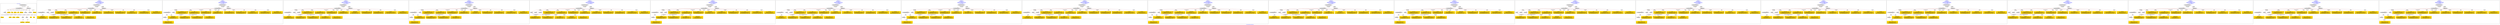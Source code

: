 digraph n0 {
fontcolor="blue"
remincross="true"
label="s26-s-san-francisco-moma.json"
subgraph cluster_0 {
label="1-correct model"
n2[style="filled",color="white",fillcolor="lightgray",label="CulturalHeritageObject1"];
n3[style="filled",color="white",fillcolor="lightgray",label="Person1"];
n4[shape="plaintext",style="filled",fillcolor="gold",label="dimensions"];
n5[shape="plaintext",style="filled",fillcolor="gold",label="credit"];
n6[shape="plaintext",style="filled",fillcolor="gold",label="copyright"];
n7[shape="plaintext",style="filled",fillcolor="gold",label="title"];
n8[shape="plaintext",style="filled",fillcolor="gold",label="accession-id"];
n9[style="filled",color="white",fillcolor="lightgray",label="Concept1"];
n10[style="filled",color="white",fillcolor="lightgray",label="Document1"];
n11[shape="plaintext",style="filled",fillcolor="gold",label="nationality"];
n12[shape="plaintext",style="filled",fillcolor="gold",label="birthYear"];
n13[shape="plaintext",style="filled",fillcolor="gold",label="deathYear"];
n14[shape="plaintext",style="filled",fillcolor="gold",label="artistName"];
n15[style="filled",color="white",fillcolor="lightgray",label="Place1"];
n16[style="filled",color="white",fillcolor="lightgray",label="Place2"];
n17[shape="plaintext",style="filled",fillcolor="gold",label="birthPlaceLabel"];
n18[shape="plaintext",style="filled",fillcolor="gold",label="deathPlaceLabel"];
n19[style="filled",color="white",fillcolor="lightgray",label="EuropeanaAggregation1"];
n20[style="filled",color="white",fillcolor="lightgray",label="WebResource1"];
n21[shape="plaintext",style="filled",fillcolor="gold",label="image-URL"];
n22[shape="plaintext",style="filled",fillcolor="gold",label="type"];
n23[shape="plaintext",style="filled",fillcolor="gold",label="url"];
}
subgraph cluster_1 {
label="candidate 0\nlink coherence:1.0\nnode coherence:1.0\nconfidence:0.4587885450098569\nmapping score:0.5934057054794761\ncost:18.99969\n-precision:0.58-recall:0.52"
n25[style="filled",color="white",fillcolor="lightgray",label="CulturalHeritageObject1"];
n26[style="filled",color="white",fillcolor="lightgray",label="CulturalHeritageObject2"];
n27[style="filled",color="white",fillcolor="lightgray",label="Person1"];
n28[style="filled",color="white",fillcolor="lightgray",label="Document1"];
n29[style="filled",color="white",fillcolor="lightgray",label="EuropeanaAggregation1"];
n30[style="filled",color="white",fillcolor="lightgray",label="WebResource1"];
n31[shape="plaintext",style="filled",fillcolor="gold",label="accession-id\n[CulturalHeritageObject,accessionNumber,0.802]\n[WebResource,classLink,0.096]\n[CulturalHeritageObject,description,0.061]\n[CulturalHeritageObject,extent,0.041]"];
n32[shape="plaintext",style="filled",fillcolor="gold",label="deathPlaceLabel\n[Place,label,0.64]\n[CulturalHeritageObject,title,0.134]\n[Concept,prefLabel,0.123]\n[CulturalHeritageObject,description,0.102]"];
n33[shape="plaintext",style="filled",fillcolor="gold",label="type\n[Concept,prefLabel,0.444]\n[CulturalHeritageObject,provenance,0.32]\n[CulturalHeritageObject,description,0.124]\n[CulturalHeritageObject,medium,0.113]"];
n34[shape="plaintext",style="filled",fillcolor="gold",label="copyright\n[CulturalHeritageObject,provenance,0.329]\n[CulturalHeritageObject,description,0.269]\n[CulturalHeritageObject,title,0.21]\n[Person,biographicalInformation,0.192]"];
n35[shape="plaintext",style="filled",fillcolor="gold",label="url\n[WebResource,classLink,0.497]\n[Document,classLink,0.337]\n[CulturalHeritageObject,provenance,0.115]\n[CulturalHeritageObject,title,0.05]"];
n36[shape="plaintext",style="filled",fillcolor="gold",label="image-URL\n[WebResource,classLink,0.789]\n[Document,classLink,0.142]\n[CulturalHeritageObject,description,0.042]\n[Person,biographicalInformation,0.027]"];
n37[shape="plaintext",style="filled",fillcolor="gold",label="artistName\n[Person,nameOfThePerson,0.419]\n[CulturalHeritageObject,description,0.212]\n[CulturalHeritageObject,provenance,0.191]\n[CulturalHeritageObject,title,0.177]"];
n38[shape="plaintext",style="filled",fillcolor="gold",label="deathYear\n[Person,dateOfDeath,0.436]\n[CulturalHeritageObject,created,0.412]\n[CulturalHeritageObject,title,0.081]\n[CulturalHeritageObject,provenance,0.071]"];
n39[shape="plaintext",style="filled",fillcolor="gold",label="title\n[CulturalHeritageObject,description,0.361]\n[CulturalHeritageObject,title,0.347]\n[Person,biographicalInformation,0.203]\n[CulturalHeritageObject,provenance,0.089]"];
n40[shape="plaintext",style="filled",fillcolor="gold",label="credit\n[CulturalHeritageObject,provenance,0.655]\n[CulturalHeritageObject,description,0.155]\n[CulturalHeritageObject,title,0.107]\n[Person,biographicalInformation,0.083]"];
n41[shape="plaintext",style="filled",fillcolor="gold",label="nationality\n[Person,countryAssociatedWithThePerson,0.704]\n[CulturalHeritageObject,provenance,0.125]\n[CulturalHeritageObject,title,0.086]\n[CulturalHeritageObject,description,0.085]"];
n42[shape="plaintext",style="filled",fillcolor="gold",label="birthYear\n[Person,dateOfDeath,0.373]\n[CulturalHeritageObject,created,0.328]\n[Person,dateOfBirth,0.24]\n[CulturalHeritageObject,provenance,0.059]"];
n43[shape="plaintext",style="filled",fillcolor="gold",label="birthPlaceLabel\n[Place,label,0.631]\n[CulturalHeritageObject,provenance,0.139]\n[CulturalHeritageObject,title,0.126]\n[CulturalHeritageObject,description,0.105]"];
n44[shape="plaintext",style="filled",fillcolor="gold",label="dimensions\n[CulturalHeritageObject,extent,0.87]\n[CulturalHeritageObject,provenance,0.062]\n[Person,nameOfThePerson,0.038]\n[CulturalHeritageObject,accessionNumber,0.03]"];
}
subgraph cluster_2 {
label="candidate 1\nlink coherence:1.0\nnode coherence:1.0\nconfidence:0.4587885450098569\nmapping score:0.5934057054794761\ncost:18.9997\n-precision:0.53-recall:0.48"
n46[style="filled",color="white",fillcolor="lightgray",label="CulturalHeritageObject1"];
n47[style="filled",color="white",fillcolor="lightgray",label="CulturalHeritageObject2"];
n48[style="filled",color="white",fillcolor="lightgray",label="Person1"];
n49[style="filled",color="white",fillcolor="lightgray",label="Document2"];
n50[style="filled",color="white",fillcolor="lightgray",label="EuropeanaAggregation1"];
n51[style="filled",color="white",fillcolor="lightgray",label="WebResource1"];
n52[shape="plaintext",style="filled",fillcolor="gold",label="accession-id\n[CulturalHeritageObject,accessionNumber,0.802]\n[WebResource,classLink,0.096]\n[CulturalHeritageObject,description,0.061]\n[CulturalHeritageObject,extent,0.041]"];
n53[shape="plaintext",style="filled",fillcolor="gold",label="deathPlaceLabel\n[Place,label,0.64]\n[CulturalHeritageObject,title,0.134]\n[Concept,prefLabel,0.123]\n[CulturalHeritageObject,description,0.102]"];
n54[shape="plaintext",style="filled",fillcolor="gold",label="type\n[Concept,prefLabel,0.444]\n[CulturalHeritageObject,provenance,0.32]\n[CulturalHeritageObject,description,0.124]\n[CulturalHeritageObject,medium,0.113]"];
n55[shape="plaintext",style="filled",fillcolor="gold",label="copyright\n[CulturalHeritageObject,provenance,0.329]\n[CulturalHeritageObject,description,0.269]\n[CulturalHeritageObject,title,0.21]\n[Person,biographicalInformation,0.192]"];
n56[shape="plaintext",style="filled",fillcolor="gold",label="url\n[WebResource,classLink,0.497]\n[Document,classLink,0.337]\n[CulturalHeritageObject,provenance,0.115]\n[CulturalHeritageObject,title,0.05]"];
n57[shape="plaintext",style="filled",fillcolor="gold",label="image-URL\n[WebResource,classLink,0.789]\n[Document,classLink,0.142]\n[CulturalHeritageObject,description,0.042]\n[Person,biographicalInformation,0.027]"];
n58[shape="plaintext",style="filled",fillcolor="gold",label="artistName\n[Person,nameOfThePerson,0.419]\n[CulturalHeritageObject,description,0.212]\n[CulturalHeritageObject,provenance,0.191]\n[CulturalHeritageObject,title,0.177]"];
n59[shape="plaintext",style="filled",fillcolor="gold",label="deathYear\n[Person,dateOfDeath,0.436]\n[CulturalHeritageObject,created,0.412]\n[CulturalHeritageObject,title,0.081]\n[CulturalHeritageObject,provenance,0.071]"];
n60[shape="plaintext",style="filled",fillcolor="gold",label="title\n[CulturalHeritageObject,description,0.361]\n[CulturalHeritageObject,title,0.347]\n[Person,biographicalInformation,0.203]\n[CulturalHeritageObject,provenance,0.089]"];
n61[shape="plaintext",style="filled",fillcolor="gold",label="credit\n[CulturalHeritageObject,provenance,0.655]\n[CulturalHeritageObject,description,0.155]\n[CulturalHeritageObject,title,0.107]\n[Person,biographicalInformation,0.083]"];
n62[shape="plaintext",style="filled",fillcolor="gold",label="nationality\n[Person,countryAssociatedWithThePerson,0.704]\n[CulturalHeritageObject,provenance,0.125]\n[CulturalHeritageObject,title,0.086]\n[CulturalHeritageObject,description,0.085]"];
n63[shape="plaintext",style="filled",fillcolor="gold",label="birthYear\n[Person,dateOfDeath,0.373]\n[CulturalHeritageObject,created,0.328]\n[Person,dateOfBirth,0.24]\n[CulturalHeritageObject,provenance,0.059]"];
n64[shape="plaintext",style="filled",fillcolor="gold",label="birthPlaceLabel\n[Place,label,0.631]\n[CulturalHeritageObject,provenance,0.139]\n[CulturalHeritageObject,title,0.126]\n[CulturalHeritageObject,description,0.105]"];
n65[shape="plaintext",style="filled",fillcolor="gold",label="dimensions\n[CulturalHeritageObject,extent,0.87]\n[CulturalHeritageObject,provenance,0.062]\n[Person,nameOfThePerson,0.038]\n[CulturalHeritageObject,accessionNumber,0.03]"];
}
subgraph cluster_3 {
label="candidate 10\nlink coherence:1.0\nnode coherence:1.0\nconfidence:0.45550806328242743\nmapping score:0.5923122115703329\ncost:18.99969\n-precision:0.63-recall:0.57"
n67[style="filled",color="white",fillcolor="lightgray",label="CulturalHeritageObject1"];
n68[style="filled",color="white",fillcolor="lightgray",label="CulturalHeritageObject2"];
n69[style="filled",color="white",fillcolor="lightgray",label="Person1"];
n70[style="filled",color="white",fillcolor="lightgray",label="Document1"];
n71[style="filled",color="white",fillcolor="lightgray",label="EuropeanaAggregation1"];
n72[style="filled",color="white",fillcolor="lightgray",label="WebResource1"];
n73[shape="plaintext",style="filled",fillcolor="gold",label="accession-id\n[CulturalHeritageObject,accessionNumber,0.802]\n[WebResource,classLink,0.096]\n[CulturalHeritageObject,description,0.061]\n[CulturalHeritageObject,extent,0.041]"];
n74[shape="plaintext",style="filled",fillcolor="gold",label="birthPlaceLabel\n[Place,label,0.631]\n[CulturalHeritageObject,provenance,0.139]\n[CulturalHeritageObject,title,0.126]\n[CulturalHeritageObject,description,0.105]"];
n75[shape="plaintext",style="filled",fillcolor="gold",label="type\n[Concept,prefLabel,0.444]\n[CulturalHeritageObject,provenance,0.32]\n[CulturalHeritageObject,description,0.124]\n[CulturalHeritageObject,medium,0.113]"];
n76[shape="plaintext",style="filled",fillcolor="gold",label="copyright\n[CulturalHeritageObject,provenance,0.329]\n[CulturalHeritageObject,description,0.269]\n[CulturalHeritageObject,title,0.21]\n[Person,biographicalInformation,0.192]"];
n77[shape="plaintext",style="filled",fillcolor="gold",label="url\n[WebResource,classLink,0.497]\n[Document,classLink,0.337]\n[CulturalHeritageObject,provenance,0.115]\n[CulturalHeritageObject,title,0.05]"];
n78[shape="plaintext",style="filled",fillcolor="gold",label="image-URL\n[WebResource,classLink,0.789]\n[Document,classLink,0.142]\n[CulturalHeritageObject,description,0.042]\n[Person,biographicalInformation,0.027]"];
n79[shape="plaintext",style="filled",fillcolor="gold",label="artistName\n[Person,nameOfThePerson,0.419]\n[CulturalHeritageObject,description,0.212]\n[CulturalHeritageObject,provenance,0.191]\n[CulturalHeritageObject,title,0.177]"];
n80[shape="plaintext",style="filled",fillcolor="gold",label="deathYear\n[Person,dateOfDeath,0.436]\n[CulturalHeritageObject,created,0.412]\n[CulturalHeritageObject,title,0.081]\n[CulturalHeritageObject,provenance,0.071]"];
n81[shape="plaintext",style="filled",fillcolor="gold",label="deathPlaceLabel\n[Place,label,0.64]\n[CulturalHeritageObject,title,0.134]\n[Concept,prefLabel,0.123]\n[CulturalHeritageObject,description,0.102]"];
n82[shape="plaintext",style="filled",fillcolor="gold",label="credit\n[CulturalHeritageObject,provenance,0.655]\n[CulturalHeritageObject,description,0.155]\n[CulturalHeritageObject,title,0.107]\n[Person,biographicalInformation,0.083]"];
n83[shape="plaintext",style="filled",fillcolor="gold",label="nationality\n[Person,countryAssociatedWithThePerson,0.704]\n[CulturalHeritageObject,provenance,0.125]\n[CulturalHeritageObject,title,0.086]\n[CulturalHeritageObject,description,0.085]"];
n84[shape="plaintext",style="filled",fillcolor="gold",label="birthYear\n[Person,dateOfDeath,0.373]\n[CulturalHeritageObject,created,0.328]\n[Person,dateOfBirth,0.24]\n[CulturalHeritageObject,provenance,0.059]"];
n85[shape="plaintext",style="filled",fillcolor="gold",label="title\n[CulturalHeritageObject,description,0.361]\n[CulturalHeritageObject,title,0.347]\n[Person,biographicalInformation,0.203]\n[CulturalHeritageObject,provenance,0.089]"];
n86[shape="plaintext",style="filled",fillcolor="gold",label="dimensions\n[CulturalHeritageObject,extent,0.87]\n[CulturalHeritageObject,provenance,0.062]\n[Person,nameOfThePerson,0.038]\n[CulturalHeritageObject,accessionNumber,0.03]"];
}
subgraph cluster_4 {
label="candidate 11\nlink coherence:1.0\nnode coherence:1.0\nconfidence:0.45550806328242743\nmapping score:0.5923122115703329\ncost:18.9997\n-precision:0.58-recall:0.52"
n88[style="filled",color="white",fillcolor="lightgray",label="CulturalHeritageObject1"];
n89[style="filled",color="white",fillcolor="lightgray",label="CulturalHeritageObject2"];
n90[style="filled",color="white",fillcolor="lightgray",label="Person1"];
n91[style="filled",color="white",fillcolor="lightgray",label="Document2"];
n92[style="filled",color="white",fillcolor="lightgray",label="EuropeanaAggregation1"];
n93[style="filled",color="white",fillcolor="lightgray",label="WebResource1"];
n94[shape="plaintext",style="filled",fillcolor="gold",label="accession-id\n[CulturalHeritageObject,accessionNumber,0.802]\n[WebResource,classLink,0.096]\n[CulturalHeritageObject,description,0.061]\n[CulturalHeritageObject,extent,0.041]"];
n95[shape="plaintext",style="filled",fillcolor="gold",label="birthPlaceLabel\n[Place,label,0.631]\n[CulturalHeritageObject,provenance,0.139]\n[CulturalHeritageObject,title,0.126]\n[CulturalHeritageObject,description,0.105]"];
n96[shape="plaintext",style="filled",fillcolor="gold",label="type\n[Concept,prefLabel,0.444]\n[CulturalHeritageObject,provenance,0.32]\n[CulturalHeritageObject,description,0.124]\n[CulturalHeritageObject,medium,0.113]"];
n97[shape="plaintext",style="filled",fillcolor="gold",label="copyright\n[CulturalHeritageObject,provenance,0.329]\n[CulturalHeritageObject,description,0.269]\n[CulturalHeritageObject,title,0.21]\n[Person,biographicalInformation,0.192]"];
n98[shape="plaintext",style="filled",fillcolor="gold",label="url\n[WebResource,classLink,0.497]\n[Document,classLink,0.337]\n[CulturalHeritageObject,provenance,0.115]\n[CulturalHeritageObject,title,0.05]"];
n99[shape="plaintext",style="filled",fillcolor="gold",label="image-URL\n[WebResource,classLink,0.789]\n[Document,classLink,0.142]\n[CulturalHeritageObject,description,0.042]\n[Person,biographicalInformation,0.027]"];
n100[shape="plaintext",style="filled",fillcolor="gold",label="artistName\n[Person,nameOfThePerson,0.419]\n[CulturalHeritageObject,description,0.212]\n[CulturalHeritageObject,provenance,0.191]\n[CulturalHeritageObject,title,0.177]"];
n101[shape="plaintext",style="filled",fillcolor="gold",label="deathYear\n[Person,dateOfDeath,0.436]\n[CulturalHeritageObject,created,0.412]\n[CulturalHeritageObject,title,0.081]\n[CulturalHeritageObject,provenance,0.071]"];
n102[shape="plaintext",style="filled",fillcolor="gold",label="deathPlaceLabel\n[Place,label,0.64]\n[CulturalHeritageObject,title,0.134]\n[Concept,prefLabel,0.123]\n[CulturalHeritageObject,description,0.102]"];
n103[shape="plaintext",style="filled",fillcolor="gold",label="credit\n[CulturalHeritageObject,provenance,0.655]\n[CulturalHeritageObject,description,0.155]\n[CulturalHeritageObject,title,0.107]\n[Person,biographicalInformation,0.083]"];
n104[shape="plaintext",style="filled",fillcolor="gold",label="nationality\n[Person,countryAssociatedWithThePerson,0.704]\n[CulturalHeritageObject,provenance,0.125]\n[CulturalHeritageObject,title,0.086]\n[CulturalHeritageObject,description,0.085]"];
n105[shape="plaintext",style="filled",fillcolor="gold",label="birthYear\n[Person,dateOfDeath,0.373]\n[CulturalHeritageObject,created,0.328]\n[Person,dateOfBirth,0.24]\n[CulturalHeritageObject,provenance,0.059]"];
n106[shape="plaintext",style="filled",fillcolor="gold",label="title\n[CulturalHeritageObject,description,0.361]\n[CulturalHeritageObject,title,0.347]\n[Person,biographicalInformation,0.203]\n[CulturalHeritageObject,provenance,0.089]"];
n107[shape="plaintext",style="filled",fillcolor="gold",label="dimensions\n[CulturalHeritageObject,extent,0.87]\n[CulturalHeritageObject,provenance,0.062]\n[Person,nameOfThePerson,0.038]\n[CulturalHeritageObject,accessionNumber,0.03]"];
}
subgraph cluster_5 {
label="candidate 12\nlink coherence:1.0\nnode coherence:1.0\nconfidence:0.4554724344293905\nmapping score:0.5923003352859874\ncost:18.99968\n-precision:0.63-recall:0.57"
n109[style="filled",color="white",fillcolor="lightgray",label="CulturalHeritageObject1"];
n110[style="filled",color="white",fillcolor="lightgray",label="Person1"];
n111[style="filled",color="white",fillcolor="lightgray",label="Concept1"];
n112[style="filled",color="white",fillcolor="lightgray",label="Document1"];
n113[style="filled",color="white",fillcolor="lightgray",label="EuropeanaAggregation1"];
n114[style="filled",color="white",fillcolor="lightgray",label="WebResource1"];
n115[shape="plaintext",style="filled",fillcolor="gold",label="accession-id\n[CulturalHeritageObject,accessionNumber,0.802]\n[WebResource,classLink,0.096]\n[CulturalHeritageObject,description,0.061]\n[CulturalHeritageObject,extent,0.041]"];
n116[shape="plaintext",style="filled",fillcolor="gold",label="deathPlaceLabel\n[Place,label,0.64]\n[CulturalHeritageObject,title,0.134]\n[Concept,prefLabel,0.123]\n[CulturalHeritageObject,description,0.102]"];
n117[shape="plaintext",style="filled",fillcolor="gold",label="type\n[Concept,prefLabel,0.444]\n[CulturalHeritageObject,provenance,0.32]\n[CulturalHeritageObject,description,0.124]\n[CulturalHeritageObject,medium,0.113]"];
n118[shape="plaintext",style="filled",fillcolor="gold",label="copyright\n[CulturalHeritageObject,provenance,0.329]\n[CulturalHeritageObject,description,0.269]\n[CulturalHeritageObject,title,0.21]\n[Person,biographicalInformation,0.192]"];
n119[shape="plaintext",style="filled",fillcolor="gold",label="url\n[WebResource,classLink,0.497]\n[Document,classLink,0.337]\n[CulturalHeritageObject,provenance,0.115]\n[CulturalHeritageObject,title,0.05]"];
n120[shape="plaintext",style="filled",fillcolor="gold",label="image-URL\n[WebResource,classLink,0.789]\n[Document,classLink,0.142]\n[CulturalHeritageObject,description,0.042]\n[Person,biographicalInformation,0.027]"];
n121[shape="plaintext",style="filled",fillcolor="gold",label="artistName\n[Person,nameOfThePerson,0.419]\n[CulturalHeritageObject,description,0.212]\n[CulturalHeritageObject,provenance,0.191]\n[CulturalHeritageObject,title,0.177]"];
n122[shape="plaintext",style="filled",fillcolor="gold",label="birthPlaceLabel\n[Place,label,0.631]\n[CulturalHeritageObject,provenance,0.139]\n[CulturalHeritageObject,title,0.126]\n[CulturalHeritageObject,description,0.105]"];
n123[shape="plaintext",style="filled",fillcolor="gold",label="deathYear\n[Person,dateOfDeath,0.436]\n[CulturalHeritageObject,created,0.412]\n[CulturalHeritageObject,title,0.081]\n[CulturalHeritageObject,provenance,0.071]"];
n124[shape="plaintext",style="filled",fillcolor="gold",label="credit\n[CulturalHeritageObject,provenance,0.655]\n[CulturalHeritageObject,description,0.155]\n[CulturalHeritageObject,title,0.107]\n[Person,biographicalInformation,0.083]"];
n125[shape="plaintext",style="filled",fillcolor="gold",label="nationality\n[Person,countryAssociatedWithThePerson,0.704]\n[CulturalHeritageObject,provenance,0.125]\n[CulturalHeritageObject,title,0.086]\n[CulturalHeritageObject,description,0.085]"];
n126[shape="plaintext",style="filled",fillcolor="gold",label="birthYear\n[Person,dateOfDeath,0.373]\n[CulturalHeritageObject,created,0.328]\n[Person,dateOfBirth,0.24]\n[CulturalHeritageObject,provenance,0.059]"];
n127[shape="plaintext",style="filled",fillcolor="gold",label="title\n[CulturalHeritageObject,description,0.361]\n[CulturalHeritageObject,title,0.347]\n[Person,biographicalInformation,0.203]\n[CulturalHeritageObject,provenance,0.089]"];
n128[shape="plaintext",style="filled",fillcolor="gold",label="dimensions\n[CulturalHeritageObject,extent,0.87]\n[CulturalHeritageObject,provenance,0.062]\n[Person,nameOfThePerson,0.038]\n[CulturalHeritageObject,accessionNumber,0.03]"];
}
subgraph cluster_6 {
label="candidate 13\nlink coherence:1.0\nnode coherence:1.0\nconfidence:0.4554724344293905\nmapping score:0.5923003352859874\ncost:19.99968\n-precision:0.55-recall:0.52"
n130[style="filled",color="white",fillcolor="lightgray",label="CulturalHeritageObject1"];
n131[style="filled",color="white",fillcolor="lightgray",label="CulturalHeritageObject2"];
n132[style="filled",color="white",fillcolor="lightgray",label="Person1"];
n133[style="filled",color="white",fillcolor="lightgray",label="Concept1"];
n134[style="filled",color="white",fillcolor="lightgray",label="Document2"];
n135[style="filled",color="white",fillcolor="lightgray",label="EuropeanaAggregation1"];
n136[style="filled",color="white",fillcolor="lightgray",label="WebResource1"];
n137[shape="plaintext",style="filled",fillcolor="gold",label="accession-id\n[CulturalHeritageObject,accessionNumber,0.802]\n[WebResource,classLink,0.096]\n[CulturalHeritageObject,description,0.061]\n[CulturalHeritageObject,extent,0.041]"];
n138[shape="plaintext",style="filled",fillcolor="gold",label="deathPlaceLabel\n[Place,label,0.64]\n[CulturalHeritageObject,title,0.134]\n[Concept,prefLabel,0.123]\n[CulturalHeritageObject,description,0.102]"];
n139[shape="plaintext",style="filled",fillcolor="gold",label="type\n[Concept,prefLabel,0.444]\n[CulturalHeritageObject,provenance,0.32]\n[CulturalHeritageObject,description,0.124]\n[CulturalHeritageObject,medium,0.113]"];
n140[shape="plaintext",style="filled",fillcolor="gold",label="copyright\n[CulturalHeritageObject,provenance,0.329]\n[CulturalHeritageObject,description,0.269]\n[CulturalHeritageObject,title,0.21]\n[Person,biographicalInformation,0.192]"];
n141[shape="plaintext",style="filled",fillcolor="gold",label="url\n[WebResource,classLink,0.497]\n[Document,classLink,0.337]\n[CulturalHeritageObject,provenance,0.115]\n[CulturalHeritageObject,title,0.05]"];
n142[shape="plaintext",style="filled",fillcolor="gold",label="image-URL\n[WebResource,classLink,0.789]\n[Document,classLink,0.142]\n[CulturalHeritageObject,description,0.042]\n[Person,biographicalInformation,0.027]"];
n143[shape="plaintext",style="filled",fillcolor="gold",label="artistName\n[Person,nameOfThePerson,0.419]\n[CulturalHeritageObject,description,0.212]\n[CulturalHeritageObject,provenance,0.191]\n[CulturalHeritageObject,title,0.177]"];
n144[shape="plaintext",style="filled",fillcolor="gold",label="birthPlaceLabel\n[Place,label,0.631]\n[CulturalHeritageObject,provenance,0.139]\n[CulturalHeritageObject,title,0.126]\n[CulturalHeritageObject,description,0.105]"];
n145[shape="plaintext",style="filled",fillcolor="gold",label="deathYear\n[Person,dateOfDeath,0.436]\n[CulturalHeritageObject,created,0.412]\n[CulturalHeritageObject,title,0.081]\n[CulturalHeritageObject,provenance,0.071]"];
n146[shape="plaintext",style="filled",fillcolor="gold",label="credit\n[CulturalHeritageObject,provenance,0.655]\n[CulturalHeritageObject,description,0.155]\n[CulturalHeritageObject,title,0.107]\n[Person,biographicalInformation,0.083]"];
n147[shape="plaintext",style="filled",fillcolor="gold",label="nationality\n[Person,countryAssociatedWithThePerson,0.704]\n[CulturalHeritageObject,provenance,0.125]\n[CulturalHeritageObject,title,0.086]\n[CulturalHeritageObject,description,0.085]"];
n148[shape="plaintext",style="filled",fillcolor="gold",label="birthYear\n[Person,dateOfDeath,0.373]\n[CulturalHeritageObject,created,0.328]\n[Person,dateOfBirth,0.24]\n[CulturalHeritageObject,provenance,0.059]"];
n149[shape="plaintext",style="filled",fillcolor="gold",label="title\n[CulturalHeritageObject,description,0.361]\n[CulturalHeritageObject,title,0.347]\n[Person,biographicalInformation,0.203]\n[CulturalHeritageObject,provenance,0.089]"];
n150[shape="plaintext",style="filled",fillcolor="gold",label="dimensions\n[CulturalHeritageObject,extent,0.87]\n[CulturalHeritageObject,provenance,0.062]\n[Person,nameOfThePerson,0.038]\n[CulturalHeritageObject,accessionNumber,0.03]"];
}
subgraph cluster_7 {
label="candidate 14\nlink coherence:1.0\nnode coherence:1.0\nconfidence:0.4548517471240126\nmapping score:0.592093439517528\ncost:18.99969\n-precision:0.68-recall:0.62"
n152[style="filled",color="white",fillcolor="lightgray",label="CulturalHeritageObject1"];
n153[style="filled",color="white",fillcolor="lightgray",label="CulturalHeritageObject2"];
n154[style="filled",color="white",fillcolor="lightgray",label="Person1"];
n155[style="filled",color="white",fillcolor="lightgray",label="Document1"];
n156[style="filled",color="white",fillcolor="lightgray",label="EuropeanaAggregation1"];
n157[style="filled",color="white",fillcolor="lightgray",label="WebResource1"];
n158[shape="plaintext",style="filled",fillcolor="gold",label="accession-id\n[CulturalHeritageObject,accessionNumber,0.802]\n[WebResource,classLink,0.096]\n[CulturalHeritageObject,description,0.061]\n[CulturalHeritageObject,extent,0.041]"];
n159[shape="plaintext",style="filled",fillcolor="gold",label="deathPlaceLabel\n[Place,label,0.64]\n[CulturalHeritageObject,title,0.134]\n[Concept,prefLabel,0.123]\n[CulturalHeritageObject,description,0.102]"];
n160[shape="plaintext",style="filled",fillcolor="gold",label="type\n[Concept,prefLabel,0.444]\n[CulturalHeritageObject,provenance,0.32]\n[CulturalHeritageObject,description,0.124]\n[CulturalHeritageObject,medium,0.113]"];
n161[shape="plaintext",style="filled",fillcolor="gold",label="copyright\n[CulturalHeritageObject,provenance,0.329]\n[CulturalHeritageObject,description,0.269]\n[CulturalHeritageObject,title,0.21]\n[Person,biographicalInformation,0.192]"];
n162[shape="plaintext",style="filled",fillcolor="gold",label="url\n[WebResource,classLink,0.497]\n[Document,classLink,0.337]\n[CulturalHeritageObject,provenance,0.115]\n[CulturalHeritageObject,title,0.05]"];
n163[shape="plaintext",style="filled",fillcolor="gold",label="image-URL\n[WebResource,classLink,0.789]\n[Document,classLink,0.142]\n[CulturalHeritageObject,description,0.042]\n[Person,biographicalInformation,0.027]"];
n164[shape="plaintext",style="filled",fillcolor="gold",label="artistName\n[Person,nameOfThePerson,0.419]\n[CulturalHeritageObject,description,0.212]\n[CulturalHeritageObject,provenance,0.191]\n[CulturalHeritageObject,title,0.177]"];
n165[shape="plaintext",style="filled",fillcolor="gold",label="birthPlaceLabel\n[Place,label,0.631]\n[CulturalHeritageObject,provenance,0.139]\n[CulturalHeritageObject,title,0.126]\n[CulturalHeritageObject,description,0.105]"];
n166[shape="plaintext",style="filled",fillcolor="gold",label="birthYear\n[Person,dateOfDeath,0.373]\n[CulturalHeritageObject,created,0.328]\n[Person,dateOfBirth,0.24]\n[CulturalHeritageObject,provenance,0.059]"];
n167[shape="plaintext",style="filled",fillcolor="gold",label="credit\n[CulturalHeritageObject,provenance,0.655]\n[CulturalHeritageObject,description,0.155]\n[CulturalHeritageObject,title,0.107]\n[Person,biographicalInformation,0.083]"];
n168[shape="plaintext",style="filled",fillcolor="gold",label="nationality\n[Person,countryAssociatedWithThePerson,0.704]\n[CulturalHeritageObject,provenance,0.125]\n[CulturalHeritageObject,title,0.086]\n[CulturalHeritageObject,description,0.085]"];
n169[shape="plaintext",style="filled",fillcolor="gold",label="deathYear\n[Person,dateOfDeath,0.436]\n[CulturalHeritageObject,created,0.412]\n[CulturalHeritageObject,title,0.081]\n[CulturalHeritageObject,provenance,0.071]"];
n170[shape="plaintext",style="filled",fillcolor="gold",label="title\n[CulturalHeritageObject,description,0.361]\n[CulturalHeritageObject,title,0.347]\n[Person,biographicalInformation,0.203]\n[CulturalHeritageObject,provenance,0.089]"];
n171[shape="plaintext",style="filled",fillcolor="gold",label="dimensions\n[CulturalHeritageObject,extent,0.87]\n[CulturalHeritageObject,provenance,0.062]\n[Person,nameOfThePerson,0.038]\n[CulturalHeritageObject,accessionNumber,0.03]"];
}
subgraph cluster_8 {
label="candidate 15\nlink coherence:1.0\nnode coherence:1.0\nconfidence:0.4548517471240126\nmapping score:0.592093439517528\ncost:18.9997\n-precision:0.63-recall:0.57"
n173[style="filled",color="white",fillcolor="lightgray",label="CulturalHeritageObject1"];
n174[style="filled",color="white",fillcolor="lightgray",label="CulturalHeritageObject2"];
n175[style="filled",color="white",fillcolor="lightgray",label="Person1"];
n176[style="filled",color="white",fillcolor="lightgray",label="Document2"];
n177[style="filled",color="white",fillcolor="lightgray",label="EuropeanaAggregation1"];
n178[style="filled",color="white",fillcolor="lightgray",label="WebResource1"];
n179[shape="plaintext",style="filled",fillcolor="gold",label="accession-id\n[CulturalHeritageObject,accessionNumber,0.802]\n[WebResource,classLink,0.096]\n[CulturalHeritageObject,description,0.061]\n[CulturalHeritageObject,extent,0.041]"];
n180[shape="plaintext",style="filled",fillcolor="gold",label="deathPlaceLabel\n[Place,label,0.64]\n[CulturalHeritageObject,title,0.134]\n[Concept,prefLabel,0.123]\n[CulturalHeritageObject,description,0.102]"];
n181[shape="plaintext",style="filled",fillcolor="gold",label="type\n[Concept,prefLabel,0.444]\n[CulturalHeritageObject,provenance,0.32]\n[CulturalHeritageObject,description,0.124]\n[CulturalHeritageObject,medium,0.113]"];
n182[shape="plaintext",style="filled",fillcolor="gold",label="copyright\n[CulturalHeritageObject,provenance,0.329]\n[CulturalHeritageObject,description,0.269]\n[CulturalHeritageObject,title,0.21]\n[Person,biographicalInformation,0.192]"];
n183[shape="plaintext",style="filled",fillcolor="gold",label="url\n[WebResource,classLink,0.497]\n[Document,classLink,0.337]\n[CulturalHeritageObject,provenance,0.115]\n[CulturalHeritageObject,title,0.05]"];
n184[shape="plaintext",style="filled",fillcolor="gold",label="image-URL\n[WebResource,classLink,0.789]\n[Document,classLink,0.142]\n[CulturalHeritageObject,description,0.042]\n[Person,biographicalInformation,0.027]"];
n185[shape="plaintext",style="filled",fillcolor="gold",label="artistName\n[Person,nameOfThePerson,0.419]\n[CulturalHeritageObject,description,0.212]\n[CulturalHeritageObject,provenance,0.191]\n[CulturalHeritageObject,title,0.177]"];
n186[shape="plaintext",style="filled",fillcolor="gold",label="birthPlaceLabel\n[Place,label,0.631]\n[CulturalHeritageObject,provenance,0.139]\n[CulturalHeritageObject,title,0.126]\n[CulturalHeritageObject,description,0.105]"];
n187[shape="plaintext",style="filled",fillcolor="gold",label="birthYear\n[Person,dateOfDeath,0.373]\n[CulturalHeritageObject,created,0.328]\n[Person,dateOfBirth,0.24]\n[CulturalHeritageObject,provenance,0.059]"];
n188[shape="plaintext",style="filled",fillcolor="gold",label="credit\n[CulturalHeritageObject,provenance,0.655]\n[CulturalHeritageObject,description,0.155]\n[CulturalHeritageObject,title,0.107]\n[Person,biographicalInformation,0.083]"];
n189[shape="plaintext",style="filled",fillcolor="gold",label="nationality\n[Person,countryAssociatedWithThePerson,0.704]\n[CulturalHeritageObject,provenance,0.125]\n[CulturalHeritageObject,title,0.086]\n[CulturalHeritageObject,description,0.085]"];
n190[shape="plaintext",style="filled",fillcolor="gold",label="deathYear\n[Person,dateOfDeath,0.436]\n[CulturalHeritageObject,created,0.412]\n[CulturalHeritageObject,title,0.081]\n[CulturalHeritageObject,provenance,0.071]"];
n191[shape="plaintext",style="filled",fillcolor="gold",label="title\n[CulturalHeritageObject,description,0.361]\n[CulturalHeritageObject,title,0.347]\n[Person,biographicalInformation,0.203]\n[CulturalHeritageObject,provenance,0.089]"];
n192[shape="plaintext",style="filled",fillcolor="gold",label="dimensions\n[CulturalHeritageObject,extent,0.87]\n[CulturalHeritageObject,provenance,0.062]\n[Person,nameOfThePerson,0.038]\n[CulturalHeritageObject,accessionNumber,0.03]"];
}
subgraph cluster_9 {
label="candidate 16\nlink coherence:1.0\nnode coherence:1.0\nconfidence:0.454455963545725\nmapping score:0.5919615116580988\ncost:18.99969\n-precision:0.63-recall:0.57"
n194[style="filled",color="white",fillcolor="lightgray",label="CulturalHeritageObject1"];
n195[style="filled",color="white",fillcolor="lightgray",label="CulturalHeritageObject2"];
n196[style="filled",color="white",fillcolor="lightgray",label="Person1"];
n197[style="filled",color="white",fillcolor="lightgray",label="Document1"];
n198[style="filled",color="white",fillcolor="lightgray",label="EuropeanaAggregation1"];
n199[style="filled",color="white",fillcolor="lightgray",label="WebResource1"];
n200[shape="plaintext",style="filled",fillcolor="gold",label="accession-id\n[CulturalHeritageObject,accessionNumber,0.802]\n[WebResource,classLink,0.096]\n[CulturalHeritageObject,description,0.061]\n[CulturalHeritageObject,extent,0.041]"];
n201[shape="plaintext",style="filled",fillcolor="gold",label="deathPlaceLabel\n[Place,label,0.64]\n[CulturalHeritageObject,title,0.134]\n[Concept,prefLabel,0.123]\n[CulturalHeritageObject,description,0.102]"];
n202[shape="plaintext",style="filled",fillcolor="gold",label="type\n[Concept,prefLabel,0.444]\n[CulturalHeritageObject,provenance,0.32]\n[CulturalHeritageObject,description,0.124]\n[CulturalHeritageObject,medium,0.113]"];
n203[shape="plaintext",style="filled",fillcolor="gold",label="birthPlaceLabel\n[Place,label,0.631]\n[CulturalHeritageObject,provenance,0.139]\n[CulturalHeritageObject,title,0.126]\n[CulturalHeritageObject,description,0.105]"];
n204[shape="plaintext",style="filled",fillcolor="gold",label="url\n[WebResource,classLink,0.497]\n[Document,classLink,0.337]\n[CulturalHeritageObject,provenance,0.115]\n[CulturalHeritageObject,title,0.05]"];
n205[shape="plaintext",style="filled",fillcolor="gold",label="image-URL\n[WebResource,classLink,0.789]\n[Document,classLink,0.142]\n[CulturalHeritageObject,description,0.042]\n[Person,biographicalInformation,0.027]"];
n206[shape="plaintext",style="filled",fillcolor="gold",label="artistName\n[Person,nameOfThePerson,0.419]\n[CulturalHeritageObject,description,0.212]\n[CulturalHeritageObject,provenance,0.191]\n[CulturalHeritageObject,title,0.177]"];
n207[shape="plaintext",style="filled",fillcolor="gold",label="deathYear\n[Person,dateOfDeath,0.436]\n[CulturalHeritageObject,created,0.412]\n[CulturalHeritageObject,title,0.081]\n[CulturalHeritageObject,provenance,0.071]"];
n208[shape="plaintext",style="filled",fillcolor="gold",label="copyright\n[CulturalHeritageObject,provenance,0.329]\n[CulturalHeritageObject,description,0.269]\n[CulturalHeritageObject,title,0.21]\n[Person,biographicalInformation,0.192]"];
n209[shape="plaintext",style="filled",fillcolor="gold",label="credit\n[CulturalHeritageObject,provenance,0.655]\n[CulturalHeritageObject,description,0.155]\n[CulturalHeritageObject,title,0.107]\n[Person,biographicalInformation,0.083]"];
n210[shape="plaintext",style="filled",fillcolor="gold",label="nationality\n[Person,countryAssociatedWithThePerson,0.704]\n[CulturalHeritageObject,provenance,0.125]\n[CulturalHeritageObject,title,0.086]\n[CulturalHeritageObject,description,0.085]"];
n211[shape="plaintext",style="filled",fillcolor="gold",label="birthYear\n[Person,dateOfDeath,0.373]\n[CulturalHeritageObject,created,0.328]\n[Person,dateOfBirth,0.24]\n[CulturalHeritageObject,provenance,0.059]"];
n212[shape="plaintext",style="filled",fillcolor="gold",label="title\n[CulturalHeritageObject,description,0.361]\n[CulturalHeritageObject,title,0.347]\n[Person,biographicalInformation,0.203]\n[CulturalHeritageObject,provenance,0.089]"];
n213[shape="plaintext",style="filled",fillcolor="gold",label="dimensions\n[CulturalHeritageObject,extent,0.87]\n[CulturalHeritageObject,provenance,0.062]\n[Person,nameOfThePerson,0.038]\n[CulturalHeritageObject,accessionNumber,0.03]"];
}
subgraph cluster_10 {
label="candidate 17\nlink coherence:1.0\nnode coherence:1.0\nconfidence:0.454455963545725\nmapping score:0.5919615116580988\ncost:18.9997\n-precision:0.58-recall:0.52"
n215[style="filled",color="white",fillcolor="lightgray",label="CulturalHeritageObject1"];
n216[style="filled",color="white",fillcolor="lightgray",label="CulturalHeritageObject2"];
n217[style="filled",color="white",fillcolor="lightgray",label="Person1"];
n218[style="filled",color="white",fillcolor="lightgray",label="Document2"];
n219[style="filled",color="white",fillcolor="lightgray",label="EuropeanaAggregation1"];
n220[style="filled",color="white",fillcolor="lightgray",label="WebResource1"];
n221[shape="plaintext",style="filled",fillcolor="gold",label="accession-id\n[CulturalHeritageObject,accessionNumber,0.802]\n[WebResource,classLink,0.096]\n[CulturalHeritageObject,description,0.061]\n[CulturalHeritageObject,extent,0.041]"];
n222[shape="plaintext",style="filled",fillcolor="gold",label="deathPlaceLabel\n[Place,label,0.64]\n[CulturalHeritageObject,title,0.134]\n[Concept,prefLabel,0.123]\n[CulturalHeritageObject,description,0.102]"];
n223[shape="plaintext",style="filled",fillcolor="gold",label="type\n[Concept,prefLabel,0.444]\n[CulturalHeritageObject,provenance,0.32]\n[CulturalHeritageObject,description,0.124]\n[CulturalHeritageObject,medium,0.113]"];
n224[shape="plaintext",style="filled",fillcolor="gold",label="birthPlaceLabel\n[Place,label,0.631]\n[CulturalHeritageObject,provenance,0.139]\n[CulturalHeritageObject,title,0.126]\n[CulturalHeritageObject,description,0.105]"];
n225[shape="plaintext",style="filled",fillcolor="gold",label="url\n[WebResource,classLink,0.497]\n[Document,classLink,0.337]\n[CulturalHeritageObject,provenance,0.115]\n[CulturalHeritageObject,title,0.05]"];
n226[shape="plaintext",style="filled",fillcolor="gold",label="image-URL\n[WebResource,classLink,0.789]\n[Document,classLink,0.142]\n[CulturalHeritageObject,description,0.042]\n[Person,biographicalInformation,0.027]"];
n227[shape="plaintext",style="filled",fillcolor="gold",label="artistName\n[Person,nameOfThePerson,0.419]\n[CulturalHeritageObject,description,0.212]\n[CulturalHeritageObject,provenance,0.191]\n[CulturalHeritageObject,title,0.177]"];
n228[shape="plaintext",style="filled",fillcolor="gold",label="deathYear\n[Person,dateOfDeath,0.436]\n[CulturalHeritageObject,created,0.412]\n[CulturalHeritageObject,title,0.081]\n[CulturalHeritageObject,provenance,0.071]"];
n229[shape="plaintext",style="filled",fillcolor="gold",label="copyright\n[CulturalHeritageObject,provenance,0.329]\n[CulturalHeritageObject,description,0.269]\n[CulturalHeritageObject,title,0.21]\n[Person,biographicalInformation,0.192]"];
n230[shape="plaintext",style="filled",fillcolor="gold",label="credit\n[CulturalHeritageObject,provenance,0.655]\n[CulturalHeritageObject,description,0.155]\n[CulturalHeritageObject,title,0.107]\n[Person,biographicalInformation,0.083]"];
n231[shape="plaintext",style="filled",fillcolor="gold",label="nationality\n[Person,countryAssociatedWithThePerson,0.704]\n[CulturalHeritageObject,provenance,0.125]\n[CulturalHeritageObject,title,0.086]\n[CulturalHeritageObject,description,0.085]"];
n232[shape="plaintext",style="filled",fillcolor="gold",label="birthYear\n[Person,dateOfDeath,0.373]\n[CulturalHeritageObject,created,0.328]\n[Person,dateOfBirth,0.24]\n[CulturalHeritageObject,provenance,0.059]"];
n233[shape="plaintext",style="filled",fillcolor="gold",label="title\n[CulturalHeritageObject,description,0.361]\n[CulturalHeritageObject,title,0.347]\n[Person,biographicalInformation,0.203]\n[CulturalHeritageObject,provenance,0.089]"];
n234[shape="plaintext",style="filled",fillcolor="gold",label="dimensions\n[CulturalHeritageObject,extent,0.87]\n[CulturalHeritageObject,provenance,0.062]\n[Person,nameOfThePerson,0.038]\n[CulturalHeritageObject,accessionNumber,0.03]"];
}
subgraph cluster_11 {
label="candidate 18\nlink coherence:1.0\nnode coherence:1.0\nconfidence:0.45407918586256363\nmapping score:0.591835919097045\ncost:18.99969\n-precision:0.68-recall:0.62"
n236[style="filled",color="white",fillcolor="lightgray",label="CulturalHeritageObject1"];
n237[style="filled",color="white",fillcolor="lightgray",label="CulturalHeritageObject2"];
n238[style="filled",color="white",fillcolor="lightgray",label="Person1"];
n239[style="filled",color="white",fillcolor="lightgray",label="Document1"];
n240[style="filled",color="white",fillcolor="lightgray",label="EuropeanaAggregation1"];
n241[style="filled",color="white",fillcolor="lightgray",label="WebResource1"];
n242[shape="plaintext",style="filled",fillcolor="gold",label="accession-id\n[CulturalHeritageObject,accessionNumber,0.802]\n[WebResource,classLink,0.096]\n[CulturalHeritageObject,description,0.061]\n[CulturalHeritageObject,extent,0.041]"];
n243[shape="plaintext",style="filled",fillcolor="gold",label="birthPlaceLabel\n[Place,label,0.631]\n[CulturalHeritageObject,provenance,0.139]\n[CulturalHeritageObject,title,0.126]\n[CulturalHeritageObject,description,0.105]"];
n244[shape="plaintext",style="filled",fillcolor="gold",label="type\n[Concept,prefLabel,0.444]\n[CulturalHeritageObject,provenance,0.32]\n[CulturalHeritageObject,description,0.124]\n[CulturalHeritageObject,medium,0.113]"];
n245[shape="plaintext",style="filled",fillcolor="gold",label="copyright\n[CulturalHeritageObject,provenance,0.329]\n[CulturalHeritageObject,description,0.269]\n[CulturalHeritageObject,title,0.21]\n[Person,biographicalInformation,0.192]"];
n246[shape="plaintext",style="filled",fillcolor="gold",label="url\n[WebResource,classLink,0.497]\n[Document,classLink,0.337]\n[CulturalHeritageObject,provenance,0.115]\n[CulturalHeritageObject,title,0.05]"];
n247[shape="plaintext",style="filled",fillcolor="gold",label="image-URL\n[WebResource,classLink,0.789]\n[Document,classLink,0.142]\n[CulturalHeritageObject,description,0.042]\n[Person,biographicalInformation,0.027]"];
n248[shape="plaintext",style="filled",fillcolor="gold",label="artistName\n[Person,nameOfThePerson,0.419]\n[CulturalHeritageObject,description,0.212]\n[CulturalHeritageObject,provenance,0.191]\n[CulturalHeritageObject,title,0.177]"];
n249[shape="plaintext",style="filled",fillcolor="gold",label="birthYear\n[Person,dateOfDeath,0.373]\n[CulturalHeritageObject,created,0.328]\n[Person,dateOfBirth,0.24]\n[CulturalHeritageObject,provenance,0.059]"];
n250[shape="plaintext",style="filled",fillcolor="gold",label="deathPlaceLabel\n[Place,label,0.64]\n[CulturalHeritageObject,title,0.134]\n[Concept,prefLabel,0.123]\n[CulturalHeritageObject,description,0.102]"];
n251[shape="plaintext",style="filled",fillcolor="gold",label="credit\n[CulturalHeritageObject,provenance,0.655]\n[CulturalHeritageObject,description,0.155]\n[CulturalHeritageObject,title,0.107]\n[Person,biographicalInformation,0.083]"];
n252[shape="plaintext",style="filled",fillcolor="gold",label="nationality\n[Person,countryAssociatedWithThePerson,0.704]\n[CulturalHeritageObject,provenance,0.125]\n[CulturalHeritageObject,title,0.086]\n[CulturalHeritageObject,description,0.085]"];
n253[shape="plaintext",style="filled",fillcolor="gold",label="deathYear\n[Person,dateOfDeath,0.436]\n[CulturalHeritageObject,created,0.412]\n[CulturalHeritageObject,title,0.081]\n[CulturalHeritageObject,provenance,0.071]"];
n254[shape="plaintext",style="filled",fillcolor="gold",label="title\n[CulturalHeritageObject,description,0.361]\n[CulturalHeritageObject,title,0.347]\n[Person,biographicalInformation,0.203]\n[CulturalHeritageObject,provenance,0.089]"];
n255[shape="plaintext",style="filled",fillcolor="gold",label="dimensions\n[CulturalHeritageObject,extent,0.87]\n[CulturalHeritageObject,provenance,0.062]\n[Person,nameOfThePerson,0.038]\n[CulturalHeritageObject,accessionNumber,0.03]"];
}
subgraph cluster_12 {
label="candidate 19\nlink coherence:1.0\nnode coherence:1.0\nconfidence:0.45407918586256363\nmapping score:0.591835919097045\ncost:18.9997\n-precision:0.63-recall:0.57"
n257[style="filled",color="white",fillcolor="lightgray",label="CulturalHeritageObject1"];
n258[style="filled",color="white",fillcolor="lightgray",label="CulturalHeritageObject2"];
n259[style="filled",color="white",fillcolor="lightgray",label="Person1"];
n260[style="filled",color="white",fillcolor="lightgray",label="Document2"];
n261[style="filled",color="white",fillcolor="lightgray",label="EuropeanaAggregation1"];
n262[style="filled",color="white",fillcolor="lightgray",label="WebResource1"];
n263[shape="plaintext",style="filled",fillcolor="gold",label="accession-id\n[CulturalHeritageObject,accessionNumber,0.802]\n[WebResource,classLink,0.096]\n[CulturalHeritageObject,description,0.061]\n[CulturalHeritageObject,extent,0.041]"];
n264[shape="plaintext",style="filled",fillcolor="gold",label="birthPlaceLabel\n[Place,label,0.631]\n[CulturalHeritageObject,provenance,0.139]\n[CulturalHeritageObject,title,0.126]\n[CulturalHeritageObject,description,0.105]"];
n265[shape="plaintext",style="filled",fillcolor="gold",label="type\n[Concept,prefLabel,0.444]\n[CulturalHeritageObject,provenance,0.32]\n[CulturalHeritageObject,description,0.124]\n[CulturalHeritageObject,medium,0.113]"];
n266[shape="plaintext",style="filled",fillcolor="gold",label="copyright\n[CulturalHeritageObject,provenance,0.329]\n[CulturalHeritageObject,description,0.269]\n[CulturalHeritageObject,title,0.21]\n[Person,biographicalInformation,0.192]"];
n267[shape="plaintext",style="filled",fillcolor="gold",label="url\n[WebResource,classLink,0.497]\n[Document,classLink,0.337]\n[CulturalHeritageObject,provenance,0.115]\n[CulturalHeritageObject,title,0.05]"];
n268[shape="plaintext",style="filled",fillcolor="gold",label="image-URL\n[WebResource,classLink,0.789]\n[Document,classLink,0.142]\n[CulturalHeritageObject,description,0.042]\n[Person,biographicalInformation,0.027]"];
n269[shape="plaintext",style="filled",fillcolor="gold",label="artistName\n[Person,nameOfThePerson,0.419]\n[CulturalHeritageObject,description,0.212]\n[CulturalHeritageObject,provenance,0.191]\n[CulturalHeritageObject,title,0.177]"];
n270[shape="plaintext",style="filled",fillcolor="gold",label="birthYear\n[Person,dateOfDeath,0.373]\n[CulturalHeritageObject,created,0.328]\n[Person,dateOfBirth,0.24]\n[CulturalHeritageObject,provenance,0.059]"];
n271[shape="plaintext",style="filled",fillcolor="gold",label="deathPlaceLabel\n[Place,label,0.64]\n[CulturalHeritageObject,title,0.134]\n[Concept,prefLabel,0.123]\n[CulturalHeritageObject,description,0.102]"];
n272[shape="plaintext",style="filled",fillcolor="gold",label="credit\n[CulturalHeritageObject,provenance,0.655]\n[CulturalHeritageObject,description,0.155]\n[CulturalHeritageObject,title,0.107]\n[Person,biographicalInformation,0.083]"];
n273[shape="plaintext",style="filled",fillcolor="gold",label="nationality\n[Person,countryAssociatedWithThePerson,0.704]\n[CulturalHeritageObject,provenance,0.125]\n[CulturalHeritageObject,title,0.086]\n[CulturalHeritageObject,description,0.085]"];
n274[shape="plaintext",style="filled",fillcolor="gold",label="deathYear\n[Person,dateOfDeath,0.436]\n[CulturalHeritageObject,created,0.412]\n[CulturalHeritageObject,title,0.081]\n[CulturalHeritageObject,provenance,0.071]"];
n275[shape="plaintext",style="filled",fillcolor="gold",label="title\n[CulturalHeritageObject,description,0.361]\n[CulturalHeritageObject,title,0.347]\n[Person,biographicalInformation,0.203]\n[CulturalHeritageObject,provenance,0.089]"];
n276[shape="plaintext",style="filled",fillcolor="gold",label="dimensions\n[CulturalHeritageObject,extent,0.87]\n[CulturalHeritageObject,provenance,0.062]\n[Person,nameOfThePerson,0.038]\n[CulturalHeritageObject,accessionNumber,0.03]"];
}
subgraph cluster_13 {
label="candidate 2\nlink coherence:1.0\nnode coherence:1.0\nconfidence:0.457980354895371\nmapping score:0.5931363087746474\ncost:18.99968\n-precision:0.58-recall:0.52"
n278[style="filled",color="white",fillcolor="lightgray",label="CulturalHeritageObject1"];
n279[style="filled",color="white",fillcolor="lightgray",label="Person1"];
n280[style="filled",color="white",fillcolor="lightgray",label="Concept1"];
n281[style="filled",color="white",fillcolor="lightgray",label="Document1"];
n282[style="filled",color="white",fillcolor="lightgray",label="EuropeanaAggregation1"];
n283[style="filled",color="white",fillcolor="lightgray",label="WebResource1"];
n284[shape="plaintext",style="filled",fillcolor="gold",label="accession-id\n[CulturalHeritageObject,accessionNumber,0.802]\n[WebResource,classLink,0.096]\n[CulturalHeritageObject,description,0.061]\n[CulturalHeritageObject,extent,0.041]"];
n285[shape="plaintext",style="filled",fillcolor="gold",label="deathPlaceLabel\n[Place,label,0.64]\n[CulturalHeritageObject,title,0.134]\n[Concept,prefLabel,0.123]\n[CulturalHeritageObject,description,0.102]"];
n286[shape="plaintext",style="filled",fillcolor="gold",label="type\n[Concept,prefLabel,0.444]\n[CulturalHeritageObject,provenance,0.32]\n[CulturalHeritageObject,description,0.124]\n[CulturalHeritageObject,medium,0.113]"];
n287[shape="plaintext",style="filled",fillcolor="gold",label="copyright\n[CulturalHeritageObject,provenance,0.329]\n[CulturalHeritageObject,description,0.269]\n[CulturalHeritageObject,title,0.21]\n[Person,biographicalInformation,0.192]"];
n288[shape="plaintext",style="filled",fillcolor="gold",label="url\n[WebResource,classLink,0.497]\n[Document,classLink,0.337]\n[CulturalHeritageObject,provenance,0.115]\n[CulturalHeritageObject,title,0.05]"];
n289[shape="plaintext",style="filled",fillcolor="gold",label="image-URL\n[WebResource,classLink,0.789]\n[Document,classLink,0.142]\n[CulturalHeritageObject,description,0.042]\n[Person,biographicalInformation,0.027]"];
n290[shape="plaintext",style="filled",fillcolor="gold",label="artistName\n[Person,nameOfThePerson,0.419]\n[CulturalHeritageObject,description,0.212]\n[CulturalHeritageObject,provenance,0.191]\n[CulturalHeritageObject,title,0.177]"];
n291[shape="plaintext",style="filled",fillcolor="gold",label="deathYear\n[Person,dateOfDeath,0.436]\n[CulturalHeritageObject,created,0.412]\n[CulturalHeritageObject,title,0.081]\n[CulturalHeritageObject,provenance,0.071]"];
n292[shape="plaintext",style="filled",fillcolor="gold",label="title\n[CulturalHeritageObject,description,0.361]\n[CulturalHeritageObject,title,0.347]\n[Person,biographicalInformation,0.203]\n[CulturalHeritageObject,provenance,0.089]"];
n293[shape="plaintext",style="filled",fillcolor="gold",label="credit\n[CulturalHeritageObject,provenance,0.655]\n[CulturalHeritageObject,description,0.155]\n[CulturalHeritageObject,title,0.107]\n[Person,biographicalInformation,0.083]"];
n294[shape="plaintext",style="filled",fillcolor="gold",label="nationality\n[Person,countryAssociatedWithThePerson,0.704]\n[CulturalHeritageObject,provenance,0.125]\n[CulturalHeritageObject,title,0.086]\n[CulturalHeritageObject,description,0.085]"];
n295[shape="plaintext",style="filled",fillcolor="gold",label="birthYear\n[Person,dateOfDeath,0.373]\n[CulturalHeritageObject,created,0.328]\n[Person,dateOfBirth,0.24]\n[CulturalHeritageObject,provenance,0.059]"];
n296[shape="plaintext",style="filled",fillcolor="gold",label="birthPlaceLabel\n[Place,label,0.631]\n[CulturalHeritageObject,provenance,0.139]\n[CulturalHeritageObject,title,0.126]\n[CulturalHeritageObject,description,0.105]"];
n297[shape="plaintext",style="filled",fillcolor="gold",label="dimensions\n[CulturalHeritageObject,extent,0.87]\n[CulturalHeritageObject,provenance,0.062]\n[Person,nameOfThePerson,0.038]\n[CulturalHeritageObject,accessionNumber,0.03]"];
}
subgraph cluster_14 {
label="candidate 3\nlink coherence:1.0\nnode coherence:1.0\nconfidence:0.457980354895371\nmapping score:0.5931363087746474\ncost:19.99968\n-precision:0.5-recall:0.48"
n299[style="filled",color="white",fillcolor="lightgray",label="CulturalHeritageObject1"];
n300[style="filled",color="white",fillcolor="lightgray",label="CulturalHeritageObject2"];
n301[style="filled",color="white",fillcolor="lightgray",label="Person1"];
n302[style="filled",color="white",fillcolor="lightgray",label="Concept1"];
n303[style="filled",color="white",fillcolor="lightgray",label="Document2"];
n304[style="filled",color="white",fillcolor="lightgray",label="EuropeanaAggregation1"];
n305[style="filled",color="white",fillcolor="lightgray",label="WebResource1"];
n306[shape="plaintext",style="filled",fillcolor="gold",label="accession-id\n[CulturalHeritageObject,accessionNumber,0.802]\n[WebResource,classLink,0.096]\n[CulturalHeritageObject,description,0.061]\n[CulturalHeritageObject,extent,0.041]"];
n307[shape="plaintext",style="filled",fillcolor="gold",label="deathPlaceLabel\n[Place,label,0.64]\n[CulturalHeritageObject,title,0.134]\n[Concept,prefLabel,0.123]\n[CulturalHeritageObject,description,0.102]"];
n308[shape="plaintext",style="filled",fillcolor="gold",label="type\n[Concept,prefLabel,0.444]\n[CulturalHeritageObject,provenance,0.32]\n[CulturalHeritageObject,description,0.124]\n[CulturalHeritageObject,medium,0.113]"];
n309[shape="plaintext",style="filled",fillcolor="gold",label="copyright\n[CulturalHeritageObject,provenance,0.329]\n[CulturalHeritageObject,description,0.269]\n[CulturalHeritageObject,title,0.21]\n[Person,biographicalInformation,0.192]"];
n310[shape="plaintext",style="filled",fillcolor="gold",label="url\n[WebResource,classLink,0.497]\n[Document,classLink,0.337]\n[CulturalHeritageObject,provenance,0.115]\n[CulturalHeritageObject,title,0.05]"];
n311[shape="plaintext",style="filled",fillcolor="gold",label="image-URL\n[WebResource,classLink,0.789]\n[Document,classLink,0.142]\n[CulturalHeritageObject,description,0.042]\n[Person,biographicalInformation,0.027]"];
n312[shape="plaintext",style="filled",fillcolor="gold",label="artistName\n[Person,nameOfThePerson,0.419]\n[CulturalHeritageObject,description,0.212]\n[CulturalHeritageObject,provenance,0.191]\n[CulturalHeritageObject,title,0.177]"];
n313[shape="plaintext",style="filled",fillcolor="gold",label="deathYear\n[Person,dateOfDeath,0.436]\n[CulturalHeritageObject,created,0.412]\n[CulturalHeritageObject,title,0.081]\n[CulturalHeritageObject,provenance,0.071]"];
n314[shape="plaintext",style="filled",fillcolor="gold",label="title\n[CulturalHeritageObject,description,0.361]\n[CulturalHeritageObject,title,0.347]\n[Person,biographicalInformation,0.203]\n[CulturalHeritageObject,provenance,0.089]"];
n315[shape="plaintext",style="filled",fillcolor="gold",label="credit\n[CulturalHeritageObject,provenance,0.655]\n[CulturalHeritageObject,description,0.155]\n[CulturalHeritageObject,title,0.107]\n[Person,biographicalInformation,0.083]"];
n316[shape="plaintext",style="filled",fillcolor="gold",label="nationality\n[Person,countryAssociatedWithThePerson,0.704]\n[CulturalHeritageObject,provenance,0.125]\n[CulturalHeritageObject,title,0.086]\n[CulturalHeritageObject,description,0.085]"];
n317[shape="plaintext",style="filled",fillcolor="gold",label="birthYear\n[Person,dateOfDeath,0.373]\n[CulturalHeritageObject,created,0.328]\n[Person,dateOfBirth,0.24]\n[CulturalHeritageObject,provenance,0.059]"];
n318[shape="plaintext",style="filled",fillcolor="gold",label="birthPlaceLabel\n[Place,label,0.631]\n[CulturalHeritageObject,provenance,0.139]\n[CulturalHeritageObject,title,0.126]\n[CulturalHeritageObject,description,0.105]"];
n319[shape="plaintext",style="filled",fillcolor="gold",label="dimensions\n[CulturalHeritageObject,extent,0.87]\n[CulturalHeritageObject,provenance,0.062]\n[Person,nameOfThePerson,0.038]\n[CulturalHeritageObject,accessionNumber,0.03]"];
}
subgraph cluster_15 {
label="candidate 4\nlink coherence:1.0\nnode coherence:1.0\nconfidence:0.457359667589993\nmapping score:0.5929294130061881\ncost:18.99969\n-precision:0.63-recall:0.57"
n321[style="filled",color="white",fillcolor="lightgray",label="CulturalHeritageObject1"];
n322[style="filled",color="white",fillcolor="lightgray",label="CulturalHeritageObject2"];
n323[style="filled",color="white",fillcolor="lightgray",label="Person1"];
n324[style="filled",color="white",fillcolor="lightgray",label="Document1"];
n325[style="filled",color="white",fillcolor="lightgray",label="EuropeanaAggregation1"];
n326[style="filled",color="white",fillcolor="lightgray",label="WebResource1"];
n327[shape="plaintext",style="filled",fillcolor="gold",label="accession-id\n[CulturalHeritageObject,accessionNumber,0.802]\n[WebResource,classLink,0.096]\n[CulturalHeritageObject,description,0.061]\n[CulturalHeritageObject,extent,0.041]"];
n328[shape="plaintext",style="filled",fillcolor="gold",label="deathPlaceLabel\n[Place,label,0.64]\n[CulturalHeritageObject,title,0.134]\n[Concept,prefLabel,0.123]\n[CulturalHeritageObject,description,0.102]"];
n329[shape="plaintext",style="filled",fillcolor="gold",label="type\n[Concept,prefLabel,0.444]\n[CulturalHeritageObject,provenance,0.32]\n[CulturalHeritageObject,description,0.124]\n[CulturalHeritageObject,medium,0.113]"];
n330[shape="plaintext",style="filled",fillcolor="gold",label="copyright\n[CulturalHeritageObject,provenance,0.329]\n[CulturalHeritageObject,description,0.269]\n[CulturalHeritageObject,title,0.21]\n[Person,biographicalInformation,0.192]"];
n331[shape="plaintext",style="filled",fillcolor="gold",label="url\n[WebResource,classLink,0.497]\n[Document,classLink,0.337]\n[CulturalHeritageObject,provenance,0.115]\n[CulturalHeritageObject,title,0.05]"];
n332[shape="plaintext",style="filled",fillcolor="gold",label="image-URL\n[WebResource,classLink,0.789]\n[Document,classLink,0.142]\n[CulturalHeritageObject,description,0.042]\n[Person,biographicalInformation,0.027]"];
n333[shape="plaintext",style="filled",fillcolor="gold",label="artistName\n[Person,nameOfThePerson,0.419]\n[CulturalHeritageObject,description,0.212]\n[CulturalHeritageObject,provenance,0.191]\n[CulturalHeritageObject,title,0.177]"];
n334[shape="plaintext",style="filled",fillcolor="gold",label="title\n[CulturalHeritageObject,description,0.361]\n[CulturalHeritageObject,title,0.347]\n[Person,biographicalInformation,0.203]\n[CulturalHeritageObject,provenance,0.089]"];
n335[shape="plaintext",style="filled",fillcolor="gold",label="birthYear\n[Person,dateOfDeath,0.373]\n[CulturalHeritageObject,created,0.328]\n[Person,dateOfBirth,0.24]\n[CulturalHeritageObject,provenance,0.059]"];
n336[shape="plaintext",style="filled",fillcolor="gold",label="credit\n[CulturalHeritageObject,provenance,0.655]\n[CulturalHeritageObject,description,0.155]\n[CulturalHeritageObject,title,0.107]\n[Person,biographicalInformation,0.083]"];
n337[shape="plaintext",style="filled",fillcolor="gold",label="nationality\n[Person,countryAssociatedWithThePerson,0.704]\n[CulturalHeritageObject,provenance,0.125]\n[CulturalHeritageObject,title,0.086]\n[CulturalHeritageObject,description,0.085]"];
n338[shape="plaintext",style="filled",fillcolor="gold",label="deathYear\n[Person,dateOfDeath,0.436]\n[CulturalHeritageObject,created,0.412]\n[CulturalHeritageObject,title,0.081]\n[CulturalHeritageObject,provenance,0.071]"];
n339[shape="plaintext",style="filled",fillcolor="gold",label="birthPlaceLabel\n[Place,label,0.631]\n[CulturalHeritageObject,provenance,0.139]\n[CulturalHeritageObject,title,0.126]\n[CulturalHeritageObject,description,0.105]"];
n340[shape="plaintext",style="filled",fillcolor="gold",label="dimensions\n[CulturalHeritageObject,extent,0.87]\n[CulturalHeritageObject,provenance,0.062]\n[Person,nameOfThePerson,0.038]\n[CulturalHeritageObject,accessionNumber,0.03]"];
}
subgraph cluster_16 {
label="candidate 5\nlink coherence:1.0\nnode coherence:1.0\nconfidence:0.457359667589993\nmapping score:0.5929294130061881\ncost:18.9997\n-precision:0.58-recall:0.52"
n342[style="filled",color="white",fillcolor="lightgray",label="CulturalHeritageObject1"];
n343[style="filled",color="white",fillcolor="lightgray",label="CulturalHeritageObject2"];
n344[style="filled",color="white",fillcolor="lightgray",label="Person1"];
n345[style="filled",color="white",fillcolor="lightgray",label="Document2"];
n346[style="filled",color="white",fillcolor="lightgray",label="EuropeanaAggregation1"];
n347[style="filled",color="white",fillcolor="lightgray",label="WebResource1"];
n348[shape="plaintext",style="filled",fillcolor="gold",label="accession-id\n[CulturalHeritageObject,accessionNumber,0.802]\n[WebResource,classLink,0.096]\n[CulturalHeritageObject,description,0.061]\n[CulturalHeritageObject,extent,0.041]"];
n349[shape="plaintext",style="filled",fillcolor="gold",label="deathPlaceLabel\n[Place,label,0.64]\n[CulturalHeritageObject,title,0.134]\n[Concept,prefLabel,0.123]\n[CulturalHeritageObject,description,0.102]"];
n350[shape="plaintext",style="filled",fillcolor="gold",label="type\n[Concept,prefLabel,0.444]\n[CulturalHeritageObject,provenance,0.32]\n[CulturalHeritageObject,description,0.124]\n[CulturalHeritageObject,medium,0.113]"];
n351[shape="plaintext",style="filled",fillcolor="gold",label="copyright\n[CulturalHeritageObject,provenance,0.329]\n[CulturalHeritageObject,description,0.269]\n[CulturalHeritageObject,title,0.21]\n[Person,biographicalInformation,0.192]"];
n352[shape="plaintext",style="filled",fillcolor="gold",label="url\n[WebResource,classLink,0.497]\n[Document,classLink,0.337]\n[CulturalHeritageObject,provenance,0.115]\n[CulturalHeritageObject,title,0.05]"];
n353[shape="plaintext",style="filled",fillcolor="gold",label="image-URL\n[WebResource,classLink,0.789]\n[Document,classLink,0.142]\n[CulturalHeritageObject,description,0.042]\n[Person,biographicalInformation,0.027]"];
n354[shape="plaintext",style="filled",fillcolor="gold",label="artistName\n[Person,nameOfThePerson,0.419]\n[CulturalHeritageObject,description,0.212]\n[CulturalHeritageObject,provenance,0.191]\n[CulturalHeritageObject,title,0.177]"];
n355[shape="plaintext",style="filled",fillcolor="gold",label="title\n[CulturalHeritageObject,description,0.361]\n[CulturalHeritageObject,title,0.347]\n[Person,biographicalInformation,0.203]\n[CulturalHeritageObject,provenance,0.089]"];
n356[shape="plaintext",style="filled",fillcolor="gold",label="birthYear\n[Person,dateOfDeath,0.373]\n[CulturalHeritageObject,created,0.328]\n[Person,dateOfBirth,0.24]\n[CulturalHeritageObject,provenance,0.059]"];
n357[shape="plaintext",style="filled",fillcolor="gold",label="credit\n[CulturalHeritageObject,provenance,0.655]\n[CulturalHeritageObject,description,0.155]\n[CulturalHeritageObject,title,0.107]\n[Person,biographicalInformation,0.083]"];
n358[shape="plaintext",style="filled",fillcolor="gold",label="nationality\n[Person,countryAssociatedWithThePerson,0.704]\n[CulturalHeritageObject,provenance,0.125]\n[CulturalHeritageObject,title,0.086]\n[CulturalHeritageObject,description,0.085]"];
n359[shape="plaintext",style="filled",fillcolor="gold",label="deathYear\n[Person,dateOfDeath,0.436]\n[CulturalHeritageObject,created,0.412]\n[CulturalHeritageObject,title,0.081]\n[CulturalHeritageObject,provenance,0.071]"];
n360[shape="plaintext",style="filled",fillcolor="gold",label="birthPlaceLabel\n[Place,label,0.631]\n[CulturalHeritageObject,provenance,0.139]\n[CulturalHeritageObject,title,0.126]\n[CulturalHeritageObject,description,0.105]"];
n361[shape="plaintext",style="filled",fillcolor="gold",label="dimensions\n[CulturalHeritageObject,extent,0.87]\n[CulturalHeritageObject,provenance,0.062]\n[Person,nameOfThePerson,0.038]\n[CulturalHeritageObject,accessionNumber,0.03]"];
}
subgraph cluster_17 {
label="candidate 6\nlink coherence:1.0\nnode coherence:1.0\nconfidence:0.4565514774755072\nmapping score:0.5926600163013596\ncost:18.99968\n-precision:0.63-recall:0.57"
n363[style="filled",color="white",fillcolor="lightgray",label="CulturalHeritageObject1"];
n364[style="filled",color="white",fillcolor="lightgray",label="Person1"];
n365[style="filled",color="white",fillcolor="lightgray",label="Concept1"];
n366[style="filled",color="white",fillcolor="lightgray",label="Document1"];
n367[style="filled",color="white",fillcolor="lightgray",label="EuropeanaAggregation1"];
n368[style="filled",color="white",fillcolor="lightgray",label="WebResource1"];
n369[shape="plaintext",style="filled",fillcolor="gold",label="accession-id\n[CulturalHeritageObject,accessionNumber,0.802]\n[WebResource,classLink,0.096]\n[CulturalHeritageObject,description,0.061]\n[CulturalHeritageObject,extent,0.041]"];
n370[shape="plaintext",style="filled",fillcolor="gold",label="deathPlaceLabel\n[Place,label,0.64]\n[CulturalHeritageObject,title,0.134]\n[Concept,prefLabel,0.123]\n[CulturalHeritageObject,description,0.102]"];
n371[shape="plaintext",style="filled",fillcolor="gold",label="type\n[Concept,prefLabel,0.444]\n[CulturalHeritageObject,provenance,0.32]\n[CulturalHeritageObject,description,0.124]\n[CulturalHeritageObject,medium,0.113]"];
n372[shape="plaintext",style="filled",fillcolor="gold",label="copyright\n[CulturalHeritageObject,provenance,0.329]\n[CulturalHeritageObject,description,0.269]\n[CulturalHeritageObject,title,0.21]\n[Person,biographicalInformation,0.192]"];
n373[shape="plaintext",style="filled",fillcolor="gold",label="url\n[WebResource,classLink,0.497]\n[Document,classLink,0.337]\n[CulturalHeritageObject,provenance,0.115]\n[CulturalHeritageObject,title,0.05]"];
n374[shape="plaintext",style="filled",fillcolor="gold",label="image-URL\n[WebResource,classLink,0.789]\n[Document,classLink,0.142]\n[CulturalHeritageObject,description,0.042]\n[Person,biographicalInformation,0.027]"];
n375[shape="plaintext",style="filled",fillcolor="gold",label="artistName\n[Person,nameOfThePerson,0.419]\n[CulturalHeritageObject,description,0.212]\n[CulturalHeritageObject,provenance,0.191]\n[CulturalHeritageObject,title,0.177]"];
n376[shape="plaintext",style="filled",fillcolor="gold",label="title\n[CulturalHeritageObject,description,0.361]\n[CulturalHeritageObject,title,0.347]\n[Person,biographicalInformation,0.203]\n[CulturalHeritageObject,provenance,0.089]"];
n377[shape="plaintext",style="filled",fillcolor="gold",label="birthYear\n[Person,dateOfDeath,0.373]\n[CulturalHeritageObject,created,0.328]\n[Person,dateOfBirth,0.24]\n[CulturalHeritageObject,provenance,0.059]"];
n378[shape="plaintext",style="filled",fillcolor="gold",label="credit\n[CulturalHeritageObject,provenance,0.655]\n[CulturalHeritageObject,description,0.155]\n[CulturalHeritageObject,title,0.107]\n[Person,biographicalInformation,0.083]"];
n379[shape="plaintext",style="filled",fillcolor="gold",label="nationality\n[Person,countryAssociatedWithThePerson,0.704]\n[CulturalHeritageObject,provenance,0.125]\n[CulturalHeritageObject,title,0.086]\n[CulturalHeritageObject,description,0.085]"];
n380[shape="plaintext",style="filled",fillcolor="gold",label="deathYear\n[Person,dateOfDeath,0.436]\n[CulturalHeritageObject,created,0.412]\n[CulturalHeritageObject,title,0.081]\n[CulturalHeritageObject,provenance,0.071]"];
n381[shape="plaintext",style="filled",fillcolor="gold",label="birthPlaceLabel\n[Place,label,0.631]\n[CulturalHeritageObject,provenance,0.139]\n[CulturalHeritageObject,title,0.126]\n[CulturalHeritageObject,description,0.105]"];
n382[shape="plaintext",style="filled",fillcolor="gold",label="dimensions\n[CulturalHeritageObject,extent,0.87]\n[CulturalHeritageObject,provenance,0.062]\n[Person,nameOfThePerson,0.038]\n[CulturalHeritageObject,accessionNumber,0.03]"];
}
subgraph cluster_18 {
label="candidate 7\nlink coherence:1.0\nnode coherence:1.0\nconfidence:0.4565514774755072\nmapping score:0.5926600163013596\ncost:19.99968\n-precision:0.55-recall:0.52"
n384[style="filled",color="white",fillcolor="lightgray",label="CulturalHeritageObject1"];
n385[style="filled",color="white",fillcolor="lightgray",label="CulturalHeritageObject2"];
n386[style="filled",color="white",fillcolor="lightgray",label="Person1"];
n387[style="filled",color="white",fillcolor="lightgray",label="Concept1"];
n388[style="filled",color="white",fillcolor="lightgray",label="Document2"];
n389[style="filled",color="white",fillcolor="lightgray",label="EuropeanaAggregation1"];
n390[style="filled",color="white",fillcolor="lightgray",label="WebResource1"];
n391[shape="plaintext",style="filled",fillcolor="gold",label="accession-id\n[CulturalHeritageObject,accessionNumber,0.802]\n[WebResource,classLink,0.096]\n[CulturalHeritageObject,description,0.061]\n[CulturalHeritageObject,extent,0.041]"];
n392[shape="plaintext",style="filled",fillcolor="gold",label="deathPlaceLabel\n[Place,label,0.64]\n[CulturalHeritageObject,title,0.134]\n[Concept,prefLabel,0.123]\n[CulturalHeritageObject,description,0.102]"];
n393[shape="plaintext",style="filled",fillcolor="gold",label="type\n[Concept,prefLabel,0.444]\n[CulturalHeritageObject,provenance,0.32]\n[CulturalHeritageObject,description,0.124]\n[CulturalHeritageObject,medium,0.113]"];
n394[shape="plaintext",style="filled",fillcolor="gold",label="copyright\n[CulturalHeritageObject,provenance,0.329]\n[CulturalHeritageObject,description,0.269]\n[CulturalHeritageObject,title,0.21]\n[Person,biographicalInformation,0.192]"];
n395[shape="plaintext",style="filled",fillcolor="gold",label="url\n[WebResource,classLink,0.497]\n[Document,classLink,0.337]\n[CulturalHeritageObject,provenance,0.115]\n[CulturalHeritageObject,title,0.05]"];
n396[shape="plaintext",style="filled",fillcolor="gold",label="image-URL\n[WebResource,classLink,0.789]\n[Document,classLink,0.142]\n[CulturalHeritageObject,description,0.042]\n[Person,biographicalInformation,0.027]"];
n397[shape="plaintext",style="filled",fillcolor="gold",label="artistName\n[Person,nameOfThePerson,0.419]\n[CulturalHeritageObject,description,0.212]\n[CulturalHeritageObject,provenance,0.191]\n[CulturalHeritageObject,title,0.177]"];
n398[shape="plaintext",style="filled",fillcolor="gold",label="title\n[CulturalHeritageObject,description,0.361]\n[CulturalHeritageObject,title,0.347]\n[Person,biographicalInformation,0.203]\n[CulturalHeritageObject,provenance,0.089]"];
n399[shape="plaintext",style="filled",fillcolor="gold",label="birthYear\n[Person,dateOfDeath,0.373]\n[CulturalHeritageObject,created,0.328]\n[Person,dateOfBirth,0.24]\n[CulturalHeritageObject,provenance,0.059]"];
n400[shape="plaintext",style="filled",fillcolor="gold",label="credit\n[CulturalHeritageObject,provenance,0.655]\n[CulturalHeritageObject,description,0.155]\n[CulturalHeritageObject,title,0.107]\n[Person,biographicalInformation,0.083]"];
n401[shape="plaintext",style="filled",fillcolor="gold",label="nationality\n[Person,countryAssociatedWithThePerson,0.704]\n[CulturalHeritageObject,provenance,0.125]\n[CulturalHeritageObject,title,0.086]\n[CulturalHeritageObject,description,0.085]"];
n402[shape="plaintext",style="filled",fillcolor="gold",label="deathYear\n[Person,dateOfDeath,0.436]\n[CulturalHeritageObject,created,0.412]\n[CulturalHeritageObject,title,0.081]\n[CulturalHeritageObject,provenance,0.071]"];
n403[shape="plaintext",style="filled",fillcolor="gold",label="birthPlaceLabel\n[Place,label,0.631]\n[CulturalHeritageObject,provenance,0.139]\n[CulturalHeritageObject,title,0.126]\n[CulturalHeritageObject,description,0.105]"];
n404[shape="plaintext",style="filled",fillcolor="gold",label="dimensions\n[CulturalHeritageObject,extent,0.87]\n[CulturalHeritageObject,provenance,0.062]\n[Person,nameOfThePerson,0.038]\n[CulturalHeritageObject,accessionNumber,0.03]"];
}
subgraph cluster_19 {
label="candidate 8\nlink coherence:1.0\nnode coherence:1.0\nconfidence:0.45628062454387636\nmapping score:0.592569731990816\ncost:18.99969\n-precision:0.63-recall:0.57"
n406[style="filled",color="white",fillcolor="lightgray",label="CulturalHeritageObject1"];
n407[style="filled",color="white",fillcolor="lightgray",label="CulturalHeritageObject2"];
n408[style="filled",color="white",fillcolor="lightgray",label="Person1"];
n409[style="filled",color="white",fillcolor="lightgray",label="Document1"];
n410[style="filled",color="white",fillcolor="lightgray",label="EuropeanaAggregation1"];
n411[style="filled",color="white",fillcolor="lightgray",label="WebResource1"];
n412[shape="plaintext",style="filled",fillcolor="gold",label="accession-id\n[CulturalHeritageObject,accessionNumber,0.802]\n[WebResource,classLink,0.096]\n[CulturalHeritageObject,description,0.061]\n[CulturalHeritageObject,extent,0.041]"];
n413[shape="plaintext",style="filled",fillcolor="gold",label="deathPlaceLabel\n[Place,label,0.64]\n[CulturalHeritageObject,title,0.134]\n[Concept,prefLabel,0.123]\n[CulturalHeritageObject,description,0.102]"];
n414[shape="plaintext",style="filled",fillcolor="gold",label="type\n[Concept,prefLabel,0.444]\n[CulturalHeritageObject,provenance,0.32]\n[CulturalHeritageObject,description,0.124]\n[CulturalHeritageObject,medium,0.113]"];
n415[shape="plaintext",style="filled",fillcolor="gold",label="copyright\n[CulturalHeritageObject,provenance,0.329]\n[CulturalHeritageObject,description,0.269]\n[CulturalHeritageObject,title,0.21]\n[Person,biographicalInformation,0.192]"];
n416[shape="plaintext",style="filled",fillcolor="gold",label="url\n[WebResource,classLink,0.497]\n[Document,classLink,0.337]\n[CulturalHeritageObject,provenance,0.115]\n[CulturalHeritageObject,title,0.05]"];
n417[shape="plaintext",style="filled",fillcolor="gold",label="image-URL\n[WebResource,classLink,0.789]\n[Document,classLink,0.142]\n[CulturalHeritageObject,description,0.042]\n[Person,biographicalInformation,0.027]"];
n418[shape="plaintext",style="filled",fillcolor="gold",label="artistName\n[Person,nameOfThePerson,0.419]\n[CulturalHeritageObject,description,0.212]\n[CulturalHeritageObject,provenance,0.191]\n[CulturalHeritageObject,title,0.177]"];
n419[shape="plaintext",style="filled",fillcolor="gold",label="birthPlaceLabel\n[Place,label,0.631]\n[CulturalHeritageObject,provenance,0.139]\n[CulturalHeritageObject,title,0.126]\n[CulturalHeritageObject,description,0.105]"];
n420[shape="plaintext",style="filled",fillcolor="gold",label="deathYear\n[Person,dateOfDeath,0.436]\n[CulturalHeritageObject,created,0.412]\n[CulturalHeritageObject,title,0.081]\n[CulturalHeritageObject,provenance,0.071]"];
n421[shape="plaintext",style="filled",fillcolor="gold",label="credit\n[CulturalHeritageObject,provenance,0.655]\n[CulturalHeritageObject,description,0.155]\n[CulturalHeritageObject,title,0.107]\n[Person,biographicalInformation,0.083]"];
n422[shape="plaintext",style="filled",fillcolor="gold",label="nationality\n[Person,countryAssociatedWithThePerson,0.704]\n[CulturalHeritageObject,provenance,0.125]\n[CulturalHeritageObject,title,0.086]\n[CulturalHeritageObject,description,0.085]"];
n423[shape="plaintext",style="filled",fillcolor="gold",label="birthYear\n[Person,dateOfDeath,0.373]\n[CulturalHeritageObject,created,0.328]\n[Person,dateOfBirth,0.24]\n[CulturalHeritageObject,provenance,0.059]"];
n424[shape="plaintext",style="filled",fillcolor="gold",label="title\n[CulturalHeritageObject,description,0.361]\n[CulturalHeritageObject,title,0.347]\n[Person,biographicalInformation,0.203]\n[CulturalHeritageObject,provenance,0.089]"];
n425[shape="plaintext",style="filled",fillcolor="gold",label="dimensions\n[CulturalHeritageObject,extent,0.87]\n[CulturalHeritageObject,provenance,0.062]\n[Person,nameOfThePerson,0.038]\n[CulturalHeritageObject,accessionNumber,0.03]"];
}
subgraph cluster_20 {
label="candidate 9\nlink coherence:1.0\nnode coherence:1.0\nconfidence:0.45628062454387636\nmapping score:0.592569731990816\ncost:18.9997\n-precision:0.58-recall:0.52"
n427[style="filled",color="white",fillcolor="lightgray",label="CulturalHeritageObject1"];
n428[style="filled",color="white",fillcolor="lightgray",label="CulturalHeritageObject2"];
n429[style="filled",color="white",fillcolor="lightgray",label="Person1"];
n430[style="filled",color="white",fillcolor="lightgray",label="Document2"];
n431[style="filled",color="white",fillcolor="lightgray",label="EuropeanaAggregation1"];
n432[style="filled",color="white",fillcolor="lightgray",label="WebResource1"];
n433[shape="plaintext",style="filled",fillcolor="gold",label="accession-id\n[CulturalHeritageObject,accessionNumber,0.802]\n[WebResource,classLink,0.096]\n[CulturalHeritageObject,description,0.061]\n[CulturalHeritageObject,extent,0.041]"];
n434[shape="plaintext",style="filled",fillcolor="gold",label="deathPlaceLabel\n[Place,label,0.64]\n[CulturalHeritageObject,title,0.134]\n[Concept,prefLabel,0.123]\n[CulturalHeritageObject,description,0.102]"];
n435[shape="plaintext",style="filled",fillcolor="gold",label="type\n[Concept,prefLabel,0.444]\n[CulturalHeritageObject,provenance,0.32]\n[CulturalHeritageObject,description,0.124]\n[CulturalHeritageObject,medium,0.113]"];
n436[shape="plaintext",style="filled",fillcolor="gold",label="copyright\n[CulturalHeritageObject,provenance,0.329]\n[CulturalHeritageObject,description,0.269]\n[CulturalHeritageObject,title,0.21]\n[Person,biographicalInformation,0.192]"];
n437[shape="plaintext",style="filled",fillcolor="gold",label="url\n[WebResource,classLink,0.497]\n[Document,classLink,0.337]\n[CulturalHeritageObject,provenance,0.115]\n[CulturalHeritageObject,title,0.05]"];
n438[shape="plaintext",style="filled",fillcolor="gold",label="image-URL\n[WebResource,classLink,0.789]\n[Document,classLink,0.142]\n[CulturalHeritageObject,description,0.042]\n[Person,biographicalInformation,0.027]"];
n439[shape="plaintext",style="filled",fillcolor="gold",label="artistName\n[Person,nameOfThePerson,0.419]\n[CulturalHeritageObject,description,0.212]\n[CulturalHeritageObject,provenance,0.191]\n[CulturalHeritageObject,title,0.177]"];
n440[shape="plaintext",style="filled",fillcolor="gold",label="birthPlaceLabel\n[Place,label,0.631]\n[CulturalHeritageObject,provenance,0.139]\n[CulturalHeritageObject,title,0.126]\n[CulturalHeritageObject,description,0.105]"];
n441[shape="plaintext",style="filled",fillcolor="gold",label="deathYear\n[Person,dateOfDeath,0.436]\n[CulturalHeritageObject,created,0.412]\n[CulturalHeritageObject,title,0.081]\n[CulturalHeritageObject,provenance,0.071]"];
n442[shape="plaintext",style="filled",fillcolor="gold",label="credit\n[CulturalHeritageObject,provenance,0.655]\n[CulturalHeritageObject,description,0.155]\n[CulturalHeritageObject,title,0.107]\n[Person,biographicalInformation,0.083]"];
n443[shape="plaintext",style="filled",fillcolor="gold",label="nationality\n[Person,countryAssociatedWithThePerson,0.704]\n[CulturalHeritageObject,provenance,0.125]\n[CulturalHeritageObject,title,0.086]\n[CulturalHeritageObject,description,0.085]"];
n444[shape="plaintext",style="filled",fillcolor="gold",label="birthYear\n[Person,dateOfDeath,0.373]\n[CulturalHeritageObject,created,0.328]\n[Person,dateOfBirth,0.24]\n[CulturalHeritageObject,provenance,0.059]"];
n445[shape="plaintext",style="filled",fillcolor="gold",label="title\n[CulturalHeritageObject,description,0.361]\n[CulturalHeritageObject,title,0.347]\n[Person,biographicalInformation,0.203]\n[CulturalHeritageObject,provenance,0.089]"];
n446[shape="plaintext",style="filled",fillcolor="gold",label="dimensions\n[CulturalHeritageObject,extent,0.87]\n[CulturalHeritageObject,provenance,0.062]\n[Person,nameOfThePerson,0.038]\n[CulturalHeritageObject,accessionNumber,0.03]"];
}
n2 -> n3[color="brown",fontcolor="black",label="creator"]
n2 -> n4[color="brown",fontcolor="black",label="extent"]
n2 -> n5[color="brown",fontcolor="black",label="provenance"]
n2 -> n6[color="brown",fontcolor="black",label="rightsHolder"]
n2 -> n7[color="brown",fontcolor="black",label="title"]
n2 -> n8[color="brown",fontcolor="black",label="accessionNumber"]
n2 -> n9[color="brown",fontcolor="black",label="hasType"]
n2 -> n10[color="brown",fontcolor="black",label="page"]
n3 -> n11[color="brown",fontcolor="black",label="countryAssociatedWithThePerson"]
n3 -> n12[color="brown",fontcolor="black",label="dateOfBirth"]
n3 -> n13[color="brown",fontcolor="black",label="dateOfDeath"]
n3 -> n14[color="brown",fontcolor="black",label="nameOfThePerson"]
n3 -> n15[color="brown",fontcolor="black",label="placeOfBirth"]
n3 -> n16[color="brown",fontcolor="black",label="placeOfDeath"]
n15 -> n17[color="brown",fontcolor="black",label="label"]
n16 -> n18[color="brown",fontcolor="black",label="label"]
n19 -> n2[color="brown",fontcolor="black",label="aggregatedCHO"]
n19 -> n20[color="brown",fontcolor="black",label="hasView"]
n20 -> n21[color="brown",fontcolor="black",label="classLink"]
n9 -> n22[color="brown",fontcolor="black",label="prefLabel"]
n10 -> n23[color="brown",fontcolor="black",label="classLink"]
n25 -> n26[color="brown",fontcolor="black",label="isRelatedTo\nw=0.99999"]
n25 -> n27[color="brown",fontcolor="black",label="creator\nw=0.99989"]
n25 -> n28[color="brown",fontcolor="black",label="page\nw=0.99999"]
n29 -> n25[color="brown",fontcolor="black",label="aggregatedCHO\nw=0.99991"]
n29 -> n30[color="brown",fontcolor="black",label="hasView\nw=0.99991"]
n25 -> n31[color="brown",fontcolor="black",label="accessionNumber\nw=1.0"]
n26 -> n32[color="brown",fontcolor="black",label="title\nw=1.0"]
n25 -> n33[color="brown",fontcolor="black",label="medium\nw=1.0"]
n25 -> n34[color="brown",fontcolor="black",label="provenance\nw=1.0"]
n28 -> n35[color="brown",fontcolor="black",label="classLink\nw=1.0"]
n30 -> n36[color="brown",fontcolor="black",label="classLink\nw=1.0"]
n27 -> n37[color="brown",fontcolor="black",label="nameOfThePerson\nw=1.0"]
n25 -> n38[color="brown",fontcolor="black",label="created\nw=1.0"]
n25 -> n39[color="brown",fontcolor="black",label="description\nw=1.0"]
n25 -> n40[color="brown",fontcolor="black",label="provenance\nw=1.0"]
n27 -> n41[color="brown",fontcolor="black",label="countryAssociatedWithThePerson\nw=1.0"]
n27 -> n42[color="brown",fontcolor="black",label="dateOfDeath\nw=1.0"]
n25 -> n43[color="brown",fontcolor="black",label="title\nw=1.0"]
n25 -> n44[color="brown",fontcolor="black",label="extent\nw=1.0"]
n46 -> n47[color="brown",fontcolor="black",label="isRelatedTo\nw=0.99999"]
n46 -> n48[color="brown",fontcolor="black",label="creator\nw=0.99989"]
n47 -> n49[color="brown",fontcolor="black",label="page\nw=1.0"]
n50 -> n46[color="brown",fontcolor="black",label="aggregatedCHO\nw=0.99991"]
n50 -> n51[color="brown",fontcolor="black",label="hasView\nw=0.99991"]
n46 -> n52[color="brown",fontcolor="black",label="accessionNumber\nw=1.0"]
n47 -> n53[color="brown",fontcolor="black",label="title\nw=1.0"]
n46 -> n54[color="brown",fontcolor="black",label="medium\nw=1.0"]
n46 -> n55[color="brown",fontcolor="black",label="provenance\nw=1.0"]
n49 -> n56[color="brown",fontcolor="black",label="classLink\nw=1.0"]
n51 -> n57[color="brown",fontcolor="black",label="classLink\nw=1.0"]
n48 -> n58[color="brown",fontcolor="black",label="nameOfThePerson\nw=1.0"]
n46 -> n59[color="brown",fontcolor="black",label="created\nw=1.0"]
n46 -> n60[color="brown",fontcolor="black",label="description\nw=1.0"]
n46 -> n61[color="brown",fontcolor="black",label="provenance\nw=1.0"]
n48 -> n62[color="brown",fontcolor="black",label="countryAssociatedWithThePerson\nw=1.0"]
n48 -> n63[color="brown",fontcolor="black",label="dateOfDeath\nw=1.0"]
n46 -> n64[color="brown",fontcolor="black",label="title\nw=1.0"]
n46 -> n65[color="brown",fontcolor="black",label="extent\nw=1.0"]
n67 -> n68[color="brown",fontcolor="black",label="isRelatedTo\nw=0.99999"]
n67 -> n69[color="brown",fontcolor="black",label="creator\nw=0.99989"]
n67 -> n70[color="brown",fontcolor="black",label="page\nw=0.99999"]
n71 -> n67[color="brown",fontcolor="black",label="aggregatedCHO\nw=0.99991"]
n71 -> n72[color="brown",fontcolor="black",label="hasView\nw=0.99991"]
n67 -> n73[color="brown",fontcolor="black",label="accessionNumber\nw=1.0"]
n68 -> n74[color="brown",fontcolor="black",label="title\nw=1.0"]
n67 -> n75[color="brown",fontcolor="black",label="medium\nw=1.0"]
n67 -> n76[color="brown",fontcolor="black",label="provenance\nw=1.0"]
n70 -> n77[color="brown",fontcolor="black",label="classLink\nw=1.0"]
n72 -> n78[color="brown",fontcolor="black",label="classLink\nw=1.0"]
n69 -> n79[color="brown",fontcolor="black",label="nameOfThePerson\nw=1.0"]
n67 -> n80[color="brown",fontcolor="black",label="created\nw=1.0"]
n67 -> n81[color="brown",fontcolor="black",label="description\nw=1.0"]
n67 -> n82[color="brown",fontcolor="black",label="provenance\nw=1.0"]
n69 -> n83[color="brown",fontcolor="black",label="countryAssociatedWithThePerson\nw=1.0"]
n69 -> n84[color="brown",fontcolor="black",label="dateOfDeath\nw=1.0"]
n67 -> n85[color="brown",fontcolor="black",label="title\nw=1.0"]
n67 -> n86[color="brown",fontcolor="black",label="extent\nw=1.0"]
n88 -> n89[color="brown",fontcolor="black",label="isRelatedTo\nw=0.99999"]
n88 -> n90[color="brown",fontcolor="black",label="creator\nw=0.99989"]
n89 -> n91[color="brown",fontcolor="black",label="page\nw=1.0"]
n92 -> n88[color="brown",fontcolor="black",label="aggregatedCHO\nw=0.99991"]
n92 -> n93[color="brown",fontcolor="black",label="hasView\nw=0.99991"]
n88 -> n94[color="brown",fontcolor="black",label="accessionNumber\nw=1.0"]
n89 -> n95[color="brown",fontcolor="black",label="title\nw=1.0"]
n88 -> n96[color="brown",fontcolor="black",label="medium\nw=1.0"]
n88 -> n97[color="brown",fontcolor="black",label="provenance\nw=1.0"]
n91 -> n98[color="brown",fontcolor="black",label="classLink\nw=1.0"]
n93 -> n99[color="brown",fontcolor="black",label="classLink\nw=1.0"]
n90 -> n100[color="brown",fontcolor="black",label="nameOfThePerson\nw=1.0"]
n88 -> n101[color="brown",fontcolor="black",label="created\nw=1.0"]
n88 -> n102[color="brown",fontcolor="black",label="description\nw=1.0"]
n88 -> n103[color="brown",fontcolor="black",label="provenance\nw=1.0"]
n90 -> n104[color="brown",fontcolor="black",label="countryAssociatedWithThePerson\nw=1.0"]
n90 -> n105[color="brown",fontcolor="black",label="dateOfDeath\nw=1.0"]
n88 -> n106[color="brown",fontcolor="black",label="title\nw=1.0"]
n88 -> n107[color="brown",fontcolor="black",label="extent\nw=1.0"]
n109 -> n110[color="brown",fontcolor="black",label="creator\nw=0.99989"]
n109 -> n111[color="brown",fontcolor="black",label="subject\nw=0.99998"]
n109 -> n112[color="brown",fontcolor="black",label="page\nw=0.99999"]
n113 -> n109[color="brown",fontcolor="black",label="aggregatedCHO\nw=0.99991"]
n113 -> n114[color="brown",fontcolor="black",label="hasView\nw=0.99991"]
n109 -> n115[color="brown",fontcolor="black",label="accessionNumber\nw=1.0"]
n111 -> n116[color="brown",fontcolor="black",label="prefLabel\nw=1.0"]
n109 -> n117[color="brown",fontcolor="black",label="medium\nw=1.0"]
n109 -> n118[color="brown",fontcolor="black",label="provenance\nw=1.0"]
n112 -> n119[color="brown",fontcolor="black",label="classLink\nw=1.0"]
n114 -> n120[color="brown",fontcolor="black",label="classLink\nw=1.0"]
n110 -> n121[color="brown",fontcolor="black",label="nameOfThePerson\nw=1.0"]
n109 -> n122[color="brown",fontcolor="black",label="description\nw=1.0"]
n109 -> n123[color="brown",fontcolor="black",label="created\nw=1.0"]
n109 -> n124[color="brown",fontcolor="black",label="provenance\nw=1.0"]
n110 -> n125[color="brown",fontcolor="black",label="countryAssociatedWithThePerson\nw=1.0"]
n110 -> n126[color="brown",fontcolor="black",label="dateOfDeath\nw=1.0"]
n109 -> n127[color="brown",fontcolor="black",label="title\nw=1.0"]
n109 -> n128[color="brown",fontcolor="black",label="extent\nw=1.0"]
n130 -> n131[color="brown",fontcolor="black",label="isRelatedTo\nw=0.99999"]
n130 -> n132[color="brown",fontcolor="black",label="creator\nw=0.99989"]
n130 -> n133[color="brown",fontcolor="black",label="subject\nw=0.99998"]
n131 -> n134[color="brown",fontcolor="black",label="page\nw=1.0"]
n135 -> n130[color="brown",fontcolor="black",label="aggregatedCHO\nw=0.99991"]
n135 -> n136[color="brown",fontcolor="black",label="hasView\nw=0.99991"]
n130 -> n137[color="brown",fontcolor="black",label="accessionNumber\nw=1.0"]
n133 -> n138[color="brown",fontcolor="black",label="prefLabel\nw=1.0"]
n130 -> n139[color="brown",fontcolor="black",label="medium\nw=1.0"]
n130 -> n140[color="brown",fontcolor="black",label="provenance\nw=1.0"]
n134 -> n141[color="brown",fontcolor="black",label="classLink\nw=1.0"]
n136 -> n142[color="brown",fontcolor="black",label="classLink\nw=1.0"]
n132 -> n143[color="brown",fontcolor="black",label="nameOfThePerson\nw=1.0"]
n130 -> n144[color="brown",fontcolor="black",label="description\nw=1.0"]
n130 -> n145[color="brown",fontcolor="black",label="created\nw=1.0"]
n130 -> n146[color="brown",fontcolor="black",label="provenance\nw=1.0"]
n132 -> n147[color="brown",fontcolor="black",label="countryAssociatedWithThePerson\nw=1.0"]
n132 -> n148[color="brown",fontcolor="black",label="dateOfDeath\nw=1.0"]
n130 -> n149[color="brown",fontcolor="black",label="title\nw=1.0"]
n130 -> n150[color="brown",fontcolor="black",label="extent\nw=1.0"]
n152 -> n153[color="brown",fontcolor="black",label="isRelatedTo\nw=0.99999"]
n152 -> n154[color="brown",fontcolor="black",label="creator\nw=0.99989"]
n152 -> n155[color="brown",fontcolor="black",label="page\nw=0.99999"]
n156 -> n152[color="brown",fontcolor="black",label="aggregatedCHO\nw=0.99991"]
n156 -> n157[color="brown",fontcolor="black",label="hasView\nw=0.99991"]
n152 -> n158[color="brown",fontcolor="black",label="accessionNumber\nw=1.0"]
n153 -> n159[color="brown",fontcolor="black",label="title\nw=1.0"]
n152 -> n160[color="brown",fontcolor="black",label="medium\nw=1.0"]
n152 -> n161[color="brown",fontcolor="black",label="provenance\nw=1.0"]
n155 -> n162[color="brown",fontcolor="black",label="classLink\nw=1.0"]
n157 -> n163[color="brown",fontcolor="black",label="classLink\nw=1.0"]
n154 -> n164[color="brown",fontcolor="black",label="nameOfThePerson\nw=1.0"]
n152 -> n165[color="brown",fontcolor="black",label="description\nw=1.0"]
n152 -> n166[color="brown",fontcolor="black",label="created\nw=1.0"]
n152 -> n167[color="brown",fontcolor="black",label="provenance\nw=1.0"]
n154 -> n168[color="brown",fontcolor="black",label="countryAssociatedWithThePerson\nw=1.0"]
n154 -> n169[color="brown",fontcolor="black",label="dateOfDeath\nw=1.0"]
n152 -> n170[color="brown",fontcolor="black",label="title\nw=1.0"]
n152 -> n171[color="brown",fontcolor="black",label="extent\nw=1.0"]
n173 -> n174[color="brown",fontcolor="black",label="isRelatedTo\nw=0.99999"]
n173 -> n175[color="brown",fontcolor="black",label="creator\nw=0.99989"]
n174 -> n176[color="brown",fontcolor="black",label="page\nw=1.0"]
n177 -> n173[color="brown",fontcolor="black",label="aggregatedCHO\nw=0.99991"]
n177 -> n178[color="brown",fontcolor="black",label="hasView\nw=0.99991"]
n173 -> n179[color="brown",fontcolor="black",label="accessionNumber\nw=1.0"]
n174 -> n180[color="brown",fontcolor="black",label="title\nw=1.0"]
n173 -> n181[color="brown",fontcolor="black",label="medium\nw=1.0"]
n173 -> n182[color="brown",fontcolor="black",label="provenance\nw=1.0"]
n176 -> n183[color="brown",fontcolor="black",label="classLink\nw=1.0"]
n178 -> n184[color="brown",fontcolor="black",label="classLink\nw=1.0"]
n175 -> n185[color="brown",fontcolor="black",label="nameOfThePerson\nw=1.0"]
n173 -> n186[color="brown",fontcolor="black",label="description\nw=1.0"]
n173 -> n187[color="brown",fontcolor="black",label="created\nw=1.0"]
n173 -> n188[color="brown",fontcolor="black",label="provenance\nw=1.0"]
n175 -> n189[color="brown",fontcolor="black",label="countryAssociatedWithThePerson\nw=1.0"]
n175 -> n190[color="brown",fontcolor="black",label="dateOfDeath\nw=1.0"]
n173 -> n191[color="brown",fontcolor="black",label="title\nw=1.0"]
n173 -> n192[color="brown",fontcolor="black",label="extent\nw=1.0"]
n194 -> n195[color="brown",fontcolor="black",label="isRelatedTo\nw=0.99999"]
n194 -> n196[color="brown",fontcolor="black",label="creator\nw=0.99989"]
n194 -> n197[color="brown",fontcolor="black",label="page\nw=0.99999"]
n198 -> n194[color="brown",fontcolor="black",label="aggregatedCHO\nw=0.99991"]
n198 -> n199[color="brown",fontcolor="black",label="hasView\nw=0.99991"]
n194 -> n200[color="brown",fontcolor="black",label="accessionNumber\nw=1.0"]
n195 -> n201[color="brown",fontcolor="black",label="title\nw=1.0"]
n194 -> n202[color="brown",fontcolor="black",label="medium\nw=1.0"]
n194 -> n203[color="brown",fontcolor="black",label="provenance\nw=1.0"]
n197 -> n204[color="brown",fontcolor="black",label="classLink\nw=1.0"]
n199 -> n205[color="brown",fontcolor="black",label="classLink\nw=1.0"]
n196 -> n206[color="brown",fontcolor="black",label="nameOfThePerson\nw=1.0"]
n194 -> n207[color="brown",fontcolor="black",label="created\nw=1.0"]
n194 -> n208[color="brown",fontcolor="black",label="description\nw=1.0"]
n194 -> n209[color="brown",fontcolor="black",label="provenance\nw=1.0"]
n196 -> n210[color="brown",fontcolor="black",label="countryAssociatedWithThePerson\nw=1.0"]
n196 -> n211[color="brown",fontcolor="black",label="dateOfDeath\nw=1.0"]
n194 -> n212[color="brown",fontcolor="black",label="title\nw=1.0"]
n194 -> n213[color="brown",fontcolor="black",label="extent\nw=1.0"]
n215 -> n216[color="brown",fontcolor="black",label="isRelatedTo\nw=0.99999"]
n215 -> n217[color="brown",fontcolor="black",label="creator\nw=0.99989"]
n216 -> n218[color="brown",fontcolor="black",label="page\nw=1.0"]
n219 -> n215[color="brown",fontcolor="black",label="aggregatedCHO\nw=0.99991"]
n219 -> n220[color="brown",fontcolor="black",label="hasView\nw=0.99991"]
n215 -> n221[color="brown",fontcolor="black",label="accessionNumber\nw=1.0"]
n216 -> n222[color="brown",fontcolor="black",label="title\nw=1.0"]
n215 -> n223[color="brown",fontcolor="black",label="medium\nw=1.0"]
n215 -> n224[color="brown",fontcolor="black",label="provenance\nw=1.0"]
n218 -> n225[color="brown",fontcolor="black",label="classLink\nw=1.0"]
n220 -> n226[color="brown",fontcolor="black",label="classLink\nw=1.0"]
n217 -> n227[color="brown",fontcolor="black",label="nameOfThePerson\nw=1.0"]
n215 -> n228[color="brown",fontcolor="black",label="created\nw=1.0"]
n215 -> n229[color="brown",fontcolor="black",label="description\nw=1.0"]
n215 -> n230[color="brown",fontcolor="black",label="provenance\nw=1.0"]
n217 -> n231[color="brown",fontcolor="black",label="countryAssociatedWithThePerson\nw=1.0"]
n217 -> n232[color="brown",fontcolor="black",label="dateOfDeath\nw=1.0"]
n215 -> n233[color="brown",fontcolor="black",label="title\nw=1.0"]
n215 -> n234[color="brown",fontcolor="black",label="extent\nw=1.0"]
n236 -> n237[color="brown",fontcolor="black",label="isRelatedTo\nw=0.99999"]
n236 -> n238[color="brown",fontcolor="black",label="creator\nw=0.99989"]
n236 -> n239[color="brown",fontcolor="black",label="page\nw=0.99999"]
n240 -> n236[color="brown",fontcolor="black",label="aggregatedCHO\nw=0.99991"]
n240 -> n241[color="brown",fontcolor="black",label="hasView\nw=0.99991"]
n236 -> n242[color="brown",fontcolor="black",label="accessionNumber\nw=1.0"]
n237 -> n243[color="brown",fontcolor="black",label="title\nw=1.0"]
n236 -> n244[color="brown",fontcolor="black",label="medium\nw=1.0"]
n236 -> n245[color="brown",fontcolor="black",label="provenance\nw=1.0"]
n239 -> n246[color="brown",fontcolor="black",label="classLink\nw=1.0"]
n241 -> n247[color="brown",fontcolor="black",label="classLink\nw=1.0"]
n238 -> n248[color="brown",fontcolor="black",label="nameOfThePerson\nw=1.0"]
n236 -> n249[color="brown",fontcolor="black",label="created\nw=1.0"]
n236 -> n250[color="brown",fontcolor="black",label="description\nw=1.0"]
n236 -> n251[color="brown",fontcolor="black",label="provenance\nw=1.0"]
n238 -> n252[color="brown",fontcolor="black",label="countryAssociatedWithThePerson\nw=1.0"]
n238 -> n253[color="brown",fontcolor="black",label="dateOfDeath\nw=1.0"]
n236 -> n254[color="brown",fontcolor="black",label="title\nw=1.0"]
n236 -> n255[color="brown",fontcolor="black",label="extent\nw=1.0"]
n257 -> n258[color="brown",fontcolor="black",label="isRelatedTo\nw=0.99999"]
n257 -> n259[color="brown",fontcolor="black",label="creator\nw=0.99989"]
n258 -> n260[color="brown",fontcolor="black",label="page\nw=1.0"]
n261 -> n257[color="brown",fontcolor="black",label="aggregatedCHO\nw=0.99991"]
n261 -> n262[color="brown",fontcolor="black",label="hasView\nw=0.99991"]
n257 -> n263[color="brown",fontcolor="black",label="accessionNumber\nw=1.0"]
n258 -> n264[color="brown",fontcolor="black",label="title\nw=1.0"]
n257 -> n265[color="brown",fontcolor="black",label="medium\nw=1.0"]
n257 -> n266[color="brown",fontcolor="black",label="provenance\nw=1.0"]
n260 -> n267[color="brown",fontcolor="black",label="classLink\nw=1.0"]
n262 -> n268[color="brown",fontcolor="black",label="classLink\nw=1.0"]
n259 -> n269[color="brown",fontcolor="black",label="nameOfThePerson\nw=1.0"]
n257 -> n270[color="brown",fontcolor="black",label="created\nw=1.0"]
n257 -> n271[color="brown",fontcolor="black",label="description\nw=1.0"]
n257 -> n272[color="brown",fontcolor="black",label="provenance\nw=1.0"]
n259 -> n273[color="brown",fontcolor="black",label="countryAssociatedWithThePerson\nw=1.0"]
n259 -> n274[color="brown",fontcolor="black",label="dateOfDeath\nw=1.0"]
n257 -> n275[color="brown",fontcolor="black",label="title\nw=1.0"]
n257 -> n276[color="brown",fontcolor="black",label="extent\nw=1.0"]
n278 -> n279[color="brown",fontcolor="black",label="creator\nw=0.99989"]
n278 -> n280[color="brown",fontcolor="black",label="subject\nw=0.99998"]
n278 -> n281[color="brown",fontcolor="black",label="page\nw=0.99999"]
n282 -> n278[color="brown",fontcolor="black",label="aggregatedCHO\nw=0.99991"]
n282 -> n283[color="brown",fontcolor="black",label="hasView\nw=0.99991"]
n278 -> n284[color="brown",fontcolor="black",label="accessionNumber\nw=1.0"]
n280 -> n285[color="brown",fontcolor="black",label="prefLabel\nw=1.0"]
n278 -> n286[color="brown",fontcolor="black",label="medium\nw=1.0"]
n278 -> n287[color="brown",fontcolor="black",label="provenance\nw=1.0"]
n281 -> n288[color="brown",fontcolor="black",label="classLink\nw=1.0"]
n283 -> n289[color="brown",fontcolor="black",label="classLink\nw=1.0"]
n279 -> n290[color="brown",fontcolor="black",label="nameOfThePerson\nw=1.0"]
n278 -> n291[color="brown",fontcolor="black",label="created\nw=1.0"]
n278 -> n292[color="brown",fontcolor="black",label="description\nw=1.0"]
n278 -> n293[color="brown",fontcolor="black",label="provenance\nw=1.0"]
n279 -> n294[color="brown",fontcolor="black",label="countryAssociatedWithThePerson\nw=1.0"]
n279 -> n295[color="brown",fontcolor="black",label="dateOfDeath\nw=1.0"]
n278 -> n296[color="brown",fontcolor="black",label="title\nw=1.0"]
n278 -> n297[color="brown",fontcolor="black",label="extent\nw=1.0"]
n299 -> n300[color="brown",fontcolor="black",label="isRelatedTo\nw=0.99999"]
n299 -> n301[color="brown",fontcolor="black",label="creator\nw=0.99989"]
n299 -> n302[color="brown",fontcolor="black",label="subject\nw=0.99998"]
n300 -> n303[color="brown",fontcolor="black",label="page\nw=1.0"]
n304 -> n299[color="brown",fontcolor="black",label="aggregatedCHO\nw=0.99991"]
n304 -> n305[color="brown",fontcolor="black",label="hasView\nw=0.99991"]
n299 -> n306[color="brown",fontcolor="black",label="accessionNumber\nw=1.0"]
n302 -> n307[color="brown",fontcolor="black",label="prefLabel\nw=1.0"]
n299 -> n308[color="brown",fontcolor="black",label="medium\nw=1.0"]
n299 -> n309[color="brown",fontcolor="black",label="provenance\nw=1.0"]
n303 -> n310[color="brown",fontcolor="black",label="classLink\nw=1.0"]
n305 -> n311[color="brown",fontcolor="black",label="classLink\nw=1.0"]
n301 -> n312[color="brown",fontcolor="black",label="nameOfThePerson\nw=1.0"]
n299 -> n313[color="brown",fontcolor="black",label="created\nw=1.0"]
n299 -> n314[color="brown",fontcolor="black",label="description\nw=1.0"]
n299 -> n315[color="brown",fontcolor="black",label="provenance\nw=1.0"]
n301 -> n316[color="brown",fontcolor="black",label="countryAssociatedWithThePerson\nw=1.0"]
n301 -> n317[color="brown",fontcolor="black",label="dateOfDeath\nw=1.0"]
n299 -> n318[color="brown",fontcolor="black",label="title\nw=1.0"]
n299 -> n319[color="brown",fontcolor="black",label="extent\nw=1.0"]
n321 -> n322[color="brown",fontcolor="black",label="isRelatedTo\nw=0.99999"]
n321 -> n323[color="brown",fontcolor="black",label="creator\nw=0.99989"]
n321 -> n324[color="brown",fontcolor="black",label="page\nw=0.99999"]
n325 -> n321[color="brown",fontcolor="black",label="aggregatedCHO\nw=0.99991"]
n325 -> n326[color="brown",fontcolor="black",label="hasView\nw=0.99991"]
n321 -> n327[color="brown",fontcolor="black",label="accessionNumber\nw=1.0"]
n322 -> n328[color="brown",fontcolor="black",label="title\nw=1.0"]
n321 -> n329[color="brown",fontcolor="black",label="medium\nw=1.0"]
n321 -> n330[color="brown",fontcolor="black",label="provenance\nw=1.0"]
n324 -> n331[color="brown",fontcolor="black",label="classLink\nw=1.0"]
n326 -> n332[color="brown",fontcolor="black",label="classLink\nw=1.0"]
n323 -> n333[color="brown",fontcolor="black",label="nameOfThePerson\nw=1.0"]
n321 -> n334[color="brown",fontcolor="black",label="description\nw=1.0"]
n321 -> n335[color="brown",fontcolor="black",label="created\nw=1.0"]
n321 -> n336[color="brown",fontcolor="black",label="provenance\nw=1.0"]
n323 -> n337[color="brown",fontcolor="black",label="countryAssociatedWithThePerson\nw=1.0"]
n323 -> n338[color="brown",fontcolor="black",label="dateOfDeath\nw=1.0"]
n321 -> n339[color="brown",fontcolor="black",label="title\nw=1.0"]
n321 -> n340[color="brown",fontcolor="black",label="extent\nw=1.0"]
n342 -> n343[color="brown",fontcolor="black",label="isRelatedTo\nw=0.99999"]
n342 -> n344[color="brown",fontcolor="black",label="creator\nw=0.99989"]
n343 -> n345[color="brown",fontcolor="black",label="page\nw=1.0"]
n346 -> n342[color="brown",fontcolor="black",label="aggregatedCHO\nw=0.99991"]
n346 -> n347[color="brown",fontcolor="black",label="hasView\nw=0.99991"]
n342 -> n348[color="brown",fontcolor="black",label="accessionNumber\nw=1.0"]
n343 -> n349[color="brown",fontcolor="black",label="title\nw=1.0"]
n342 -> n350[color="brown",fontcolor="black",label="medium\nw=1.0"]
n342 -> n351[color="brown",fontcolor="black",label="provenance\nw=1.0"]
n345 -> n352[color="brown",fontcolor="black",label="classLink\nw=1.0"]
n347 -> n353[color="brown",fontcolor="black",label="classLink\nw=1.0"]
n344 -> n354[color="brown",fontcolor="black",label="nameOfThePerson\nw=1.0"]
n342 -> n355[color="brown",fontcolor="black",label="description\nw=1.0"]
n342 -> n356[color="brown",fontcolor="black",label="created\nw=1.0"]
n342 -> n357[color="brown",fontcolor="black",label="provenance\nw=1.0"]
n344 -> n358[color="brown",fontcolor="black",label="countryAssociatedWithThePerson\nw=1.0"]
n344 -> n359[color="brown",fontcolor="black",label="dateOfDeath\nw=1.0"]
n342 -> n360[color="brown",fontcolor="black",label="title\nw=1.0"]
n342 -> n361[color="brown",fontcolor="black",label="extent\nw=1.0"]
n363 -> n364[color="brown",fontcolor="black",label="creator\nw=0.99989"]
n363 -> n365[color="brown",fontcolor="black",label="subject\nw=0.99998"]
n363 -> n366[color="brown",fontcolor="black",label="page\nw=0.99999"]
n367 -> n363[color="brown",fontcolor="black",label="aggregatedCHO\nw=0.99991"]
n367 -> n368[color="brown",fontcolor="black",label="hasView\nw=0.99991"]
n363 -> n369[color="brown",fontcolor="black",label="accessionNumber\nw=1.0"]
n365 -> n370[color="brown",fontcolor="black",label="prefLabel\nw=1.0"]
n363 -> n371[color="brown",fontcolor="black",label="medium\nw=1.0"]
n363 -> n372[color="brown",fontcolor="black",label="provenance\nw=1.0"]
n366 -> n373[color="brown",fontcolor="black",label="classLink\nw=1.0"]
n368 -> n374[color="brown",fontcolor="black",label="classLink\nw=1.0"]
n364 -> n375[color="brown",fontcolor="black",label="nameOfThePerson\nw=1.0"]
n363 -> n376[color="brown",fontcolor="black",label="description\nw=1.0"]
n363 -> n377[color="brown",fontcolor="black",label="created\nw=1.0"]
n363 -> n378[color="brown",fontcolor="black",label="provenance\nw=1.0"]
n364 -> n379[color="brown",fontcolor="black",label="countryAssociatedWithThePerson\nw=1.0"]
n364 -> n380[color="brown",fontcolor="black",label="dateOfDeath\nw=1.0"]
n363 -> n381[color="brown",fontcolor="black",label="title\nw=1.0"]
n363 -> n382[color="brown",fontcolor="black",label="extent\nw=1.0"]
n384 -> n385[color="brown",fontcolor="black",label="isRelatedTo\nw=0.99999"]
n384 -> n386[color="brown",fontcolor="black",label="creator\nw=0.99989"]
n384 -> n387[color="brown",fontcolor="black",label="subject\nw=0.99998"]
n385 -> n388[color="brown",fontcolor="black",label="page\nw=1.0"]
n389 -> n384[color="brown",fontcolor="black",label="aggregatedCHO\nw=0.99991"]
n389 -> n390[color="brown",fontcolor="black",label="hasView\nw=0.99991"]
n384 -> n391[color="brown",fontcolor="black",label="accessionNumber\nw=1.0"]
n387 -> n392[color="brown",fontcolor="black",label="prefLabel\nw=1.0"]
n384 -> n393[color="brown",fontcolor="black",label="medium\nw=1.0"]
n384 -> n394[color="brown",fontcolor="black",label="provenance\nw=1.0"]
n388 -> n395[color="brown",fontcolor="black",label="classLink\nw=1.0"]
n390 -> n396[color="brown",fontcolor="black",label="classLink\nw=1.0"]
n386 -> n397[color="brown",fontcolor="black",label="nameOfThePerson\nw=1.0"]
n384 -> n398[color="brown",fontcolor="black",label="description\nw=1.0"]
n384 -> n399[color="brown",fontcolor="black",label="created\nw=1.0"]
n384 -> n400[color="brown",fontcolor="black",label="provenance\nw=1.0"]
n386 -> n401[color="brown",fontcolor="black",label="countryAssociatedWithThePerson\nw=1.0"]
n386 -> n402[color="brown",fontcolor="black",label="dateOfDeath\nw=1.0"]
n384 -> n403[color="brown",fontcolor="black",label="title\nw=1.0"]
n384 -> n404[color="brown",fontcolor="black",label="extent\nw=1.0"]
n406 -> n407[color="brown",fontcolor="black",label="isRelatedTo\nw=0.99999"]
n406 -> n408[color="brown",fontcolor="black",label="creator\nw=0.99989"]
n406 -> n409[color="brown",fontcolor="black",label="page\nw=0.99999"]
n410 -> n406[color="brown",fontcolor="black",label="aggregatedCHO\nw=0.99991"]
n410 -> n411[color="brown",fontcolor="black",label="hasView\nw=0.99991"]
n406 -> n412[color="brown",fontcolor="black",label="accessionNumber\nw=1.0"]
n407 -> n413[color="brown",fontcolor="black",label="title\nw=1.0"]
n406 -> n414[color="brown",fontcolor="black",label="medium\nw=1.0"]
n406 -> n415[color="brown",fontcolor="black",label="provenance\nw=1.0"]
n409 -> n416[color="brown",fontcolor="black",label="classLink\nw=1.0"]
n411 -> n417[color="brown",fontcolor="black",label="classLink\nw=1.0"]
n408 -> n418[color="brown",fontcolor="black",label="nameOfThePerson\nw=1.0"]
n406 -> n419[color="brown",fontcolor="black",label="description\nw=1.0"]
n406 -> n420[color="brown",fontcolor="black",label="created\nw=1.0"]
n406 -> n421[color="brown",fontcolor="black",label="provenance\nw=1.0"]
n408 -> n422[color="brown",fontcolor="black",label="countryAssociatedWithThePerson\nw=1.0"]
n408 -> n423[color="brown",fontcolor="black",label="dateOfDeath\nw=1.0"]
n406 -> n424[color="brown",fontcolor="black",label="title\nw=1.0"]
n406 -> n425[color="brown",fontcolor="black",label="extent\nw=1.0"]
n427 -> n428[color="brown",fontcolor="black",label="isRelatedTo\nw=0.99999"]
n427 -> n429[color="brown",fontcolor="black",label="creator\nw=0.99989"]
n428 -> n430[color="brown",fontcolor="black",label="page\nw=1.0"]
n431 -> n427[color="brown",fontcolor="black",label="aggregatedCHO\nw=0.99991"]
n431 -> n432[color="brown",fontcolor="black",label="hasView\nw=0.99991"]
n427 -> n433[color="brown",fontcolor="black",label="accessionNumber\nw=1.0"]
n428 -> n434[color="brown",fontcolor="black",label="title\nw=1.0"]
n427 -> n435[color="brown",fontcolor="black",label="medium\nw=1.0"]
n427 -> n436[color="brown",fontcolor="black",label="provenance\nw=1.0"]
n430 -> n437[color="brown",fontcolor="black",label="classLink\nw=1.0"]
n432 -> n438[color="brown",fontcolor="black",label="classLink\nw=1.0"]
n429 -> n439[color="brown",fontcolor="black",label="nameOfThePerson\nw=1.0"]
n427 -> n440[color="brown",fontcolor="black",label="description\nw=1.0"]
n427 -> n441[color="brown",fontcolor="black",label="created\nw=1.0"]
n427 -> n442[color="brown",fontcolor="black",label="provenance\nw=1.0"]
n429 -> n443[color="brown",fontcolor="black",label="countryAssociatedWithThePerson\nw=1.0"]
n429 -> n444[color="brown",fontcolor="black",label="dateOfDeath\nw=1.0"]
n427 -> n445[color="brown",fontcolor="black",label="title\nw=1.0"]
n427 -> n446[color="brown",fontcolor="black",label="extent\nw=1.0"]
}
